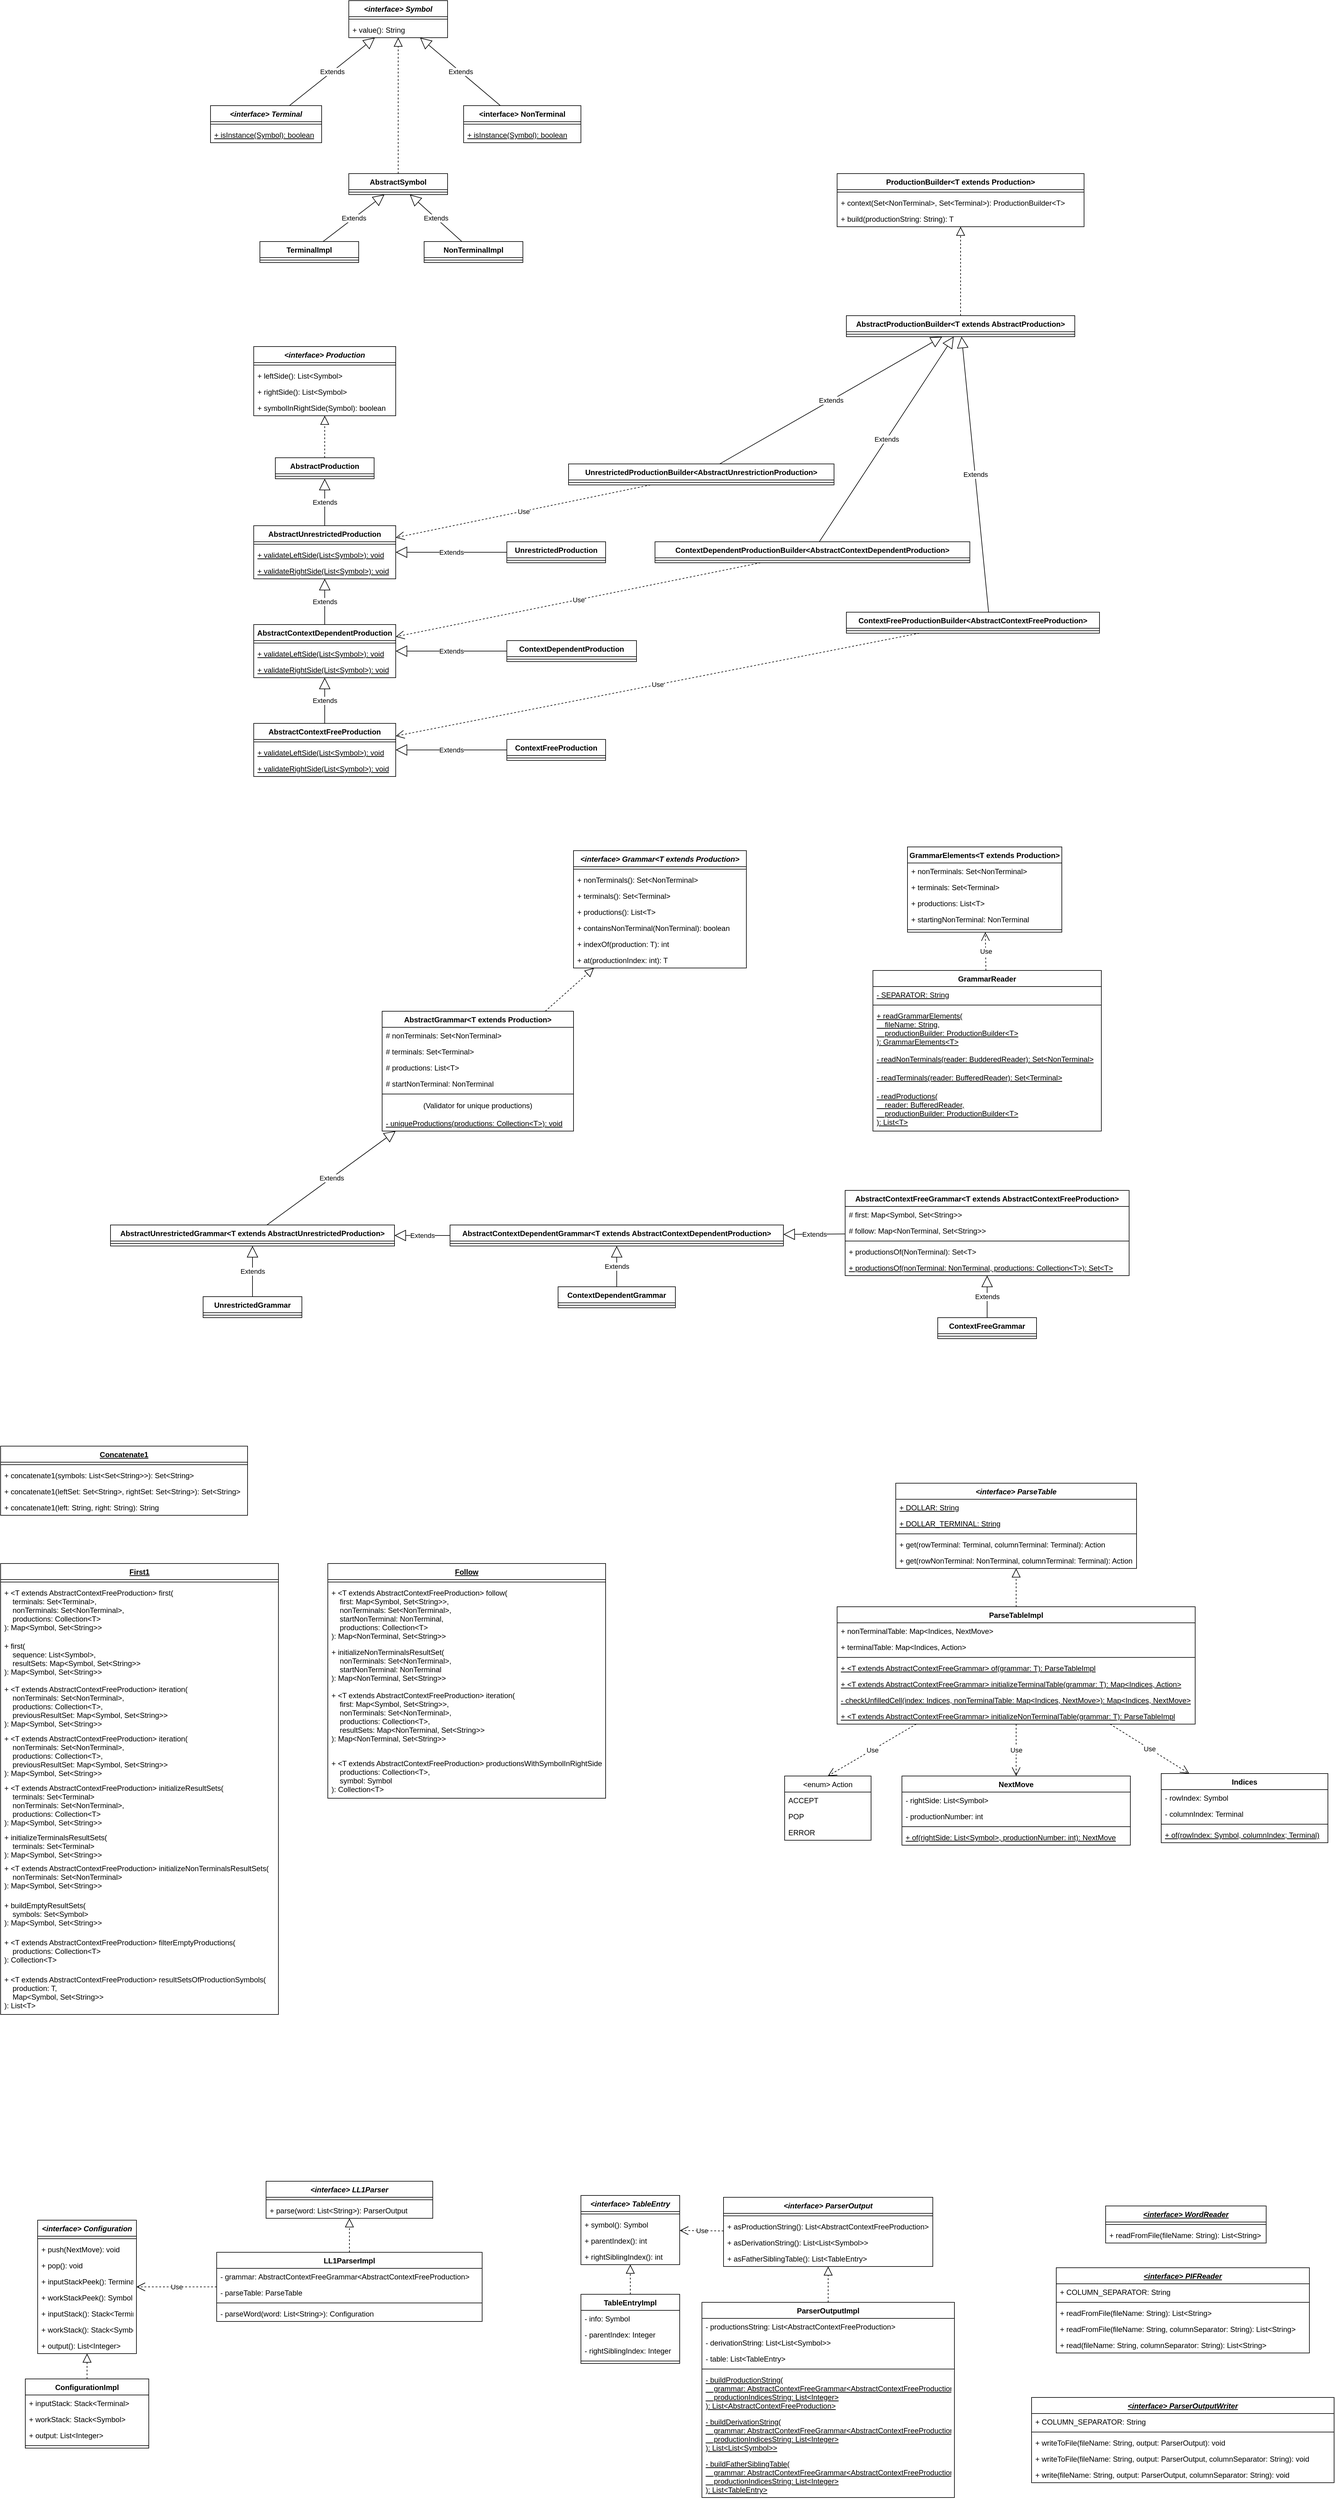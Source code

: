 <mxfile version="20.3.0" type="device"><diagram id="C5RBs43oDa-KdzZeNtuy" name="Page-1"><mxGraphModel dx="5110" dy="2695" grid="1" gridSize="10" guides="1" tooltips="1" connect="1" arrows="1" fold="1" page="1" pageScale="1" pageWidth="827" pageHeight="1169" math="0" shadow="0"><root><mxCell id="WIyWlLk6GJQsqaUBKTNV-0"/><mxCell id="WIyWlLk6GJQsqaUBKTNV-1" parent="WIyWlLk6GJQsqaUBKTNV-0"/><mxCell id="UENlg9IqmsFtVfK9Z0P5-0" value="&lt;interface&gt; Symbol" style="swimlane;fontStyle=3;align=center;verticalAlign=top;childLayout=stackLayout;horizontal=1;startSize=26;horizontalStack=0;resizeParent=1;resizeParentMax=0;resizeLast=0;collapsible=1;marginBottom=0;" parent="WIyWlLk6GJQsqaUBKTNV-1" vertex="1"><mxGeometry x="804" y="50" width="160" height="60" as="geometry"/></mxCell><mxCell id="UENlg9IqmsFtVfK9Z0P5-2" value="" style="line;strokeWidth=1;fillColor=none;align=left;verticalAlign=middle;spacingTop=-1;spacingLeft=3;spacingRight=3;rotatable=0;labelPosition=right;points=[];portConstraint=eastwest;strokeColor=inherit;" parent="UENlg9IqmsFtVfK9Z0P5-0" vertex="1"><mxGeometry y="26" width="160" height="8" as="geometry"/></mxCell><mxCell id="UENlg9IqmsFtVfK9Z0P5-3" value="+ value(): String" style="text;strokeColor=none;fillColor=none;align=left;verticalAlign=top;spacingLeft=4;spacingRight=4;overflow=hidden;rotatable=0;points=[[0,0.5],[1,0.5]];portConstraint=eastwest;" parent="UENlg9IqmsFtVfK9Z0P5-0" vertex="1"><mxGeometry y="34" width="160" height="26" as="geometry"/></mxCell><mxCell id="UENlg9IqmsFtVfK9Z0P5-4" value="AbstractSymbol" style="swimlane;fontStyle=1;align=center;verticalAlign=top;childLayout=stackLayout;horizontal=1;startSize=26;horizontalStack=0;resizeParent=1;resizeParentMax=0;resizeLast=0;collapsible=1;marginBottom=0;" parent="WIyWlLk6GJQsqaUBKTNV-1" vertex="1"><mxGeometry x="804" y="330" width="160" height="34" as="geometry"/></mxCell><mxCell id="UENlg9IqmsFtVfK9Z0P5-6" value="" style="line;strokeWidth=1;fillColor=none;align=left;verticalAlign=middle;spacingTop=-1;spacingLeft=3;spacingRight=3;rotatable=0;labelPosition=right;points=[];portConstraint=eastwest;strokeColor=inherit;" parent="UENlg9IqmsFtVfK9Z0P5-4" vertex="1"><mxGeometry y="26" width="160" height="8" as="geometry"/></mxCell><mxCell id="UENlg9IqmsFtVfK9Z0P5-8" value="" style="endArrow=block;dashed=1;endFill=0;endSize=12;html=1;rounded=0;" parent="WIyWlLk6GJQsqaUBKTNV-1" source="UENlg9IqmsFtVfK9Z0P5-4" target="UENlg9IqmsFtVfK9Z0P5-3" edge="1"><mxGeometry width="160" relative="1" as="geometry"><mxPoint x="884" y="160" as="sourcePoint"/><mxPoint x="864" y="190" as="targetPoint"/></mxGeometry></mxCell><mxCell id="UENlg9IqmsFtVfK9Z0P5-9" value="&lt;interface&gt; Terminal&#10;" style="swimlane;fontStyle=3;align=center;verticalAlign=top;childLayout=stackLayout;horizontal=1;startSize=26;horizontalStack=0;resizeParent=1;resizeParentMax=0;resizeLast=0;collapsible=1;marginBottom=0;" parent="WIyWlLk6GJQsqaUBKTNV-1" vertex="1"><mxGeometry x="580" y="220" width="180" height="60" as="geometry"/></mxCell><mxCell id="UENlg9IqmsFtVfK9Z0P5-11" value="" style="line;strokeWidth=1;fillColor=none;align=left;verticalAlign=middle;spacingTop=-1;spacingLeft=3;spacingRight=3;rotatable=0;labelPosition=right;points=[];portConstraint=eastwest;strokeColor=inherit;" parent="UENlg9IqmsFtVfK9Z0P5-9" vertex="1"><mxGeometry y="26" width="180" height="8" as="geometry"/></mxCell><mxCell id="UENlg9IqmsFtVfK9Z0P5-12" value="+ isInstance(Symbol): boolean" style="text;strokeColor=none;fillColor=none;align=left;verticalAlign=top;spacingLeft=4;spacingRight=4;overflow=hidden;rotatable=0;points=[[0,0.5],[1,0.5]];portConstraint=eastwest;fontStyle=4" parent="UENlg9IqmsFtVfK9Z0P5-9" vertex="1"><mxGeometry y="34" width="180" height="26" as="geometry"/></mxCell><mxCell id="UENlg9IqmsFtVfK9Z0P5-13" value="TerminalImpl" style="swimlane;fontStyle=1;align=center;verticalAlign=top;childLayout=stackLayout;horizontal=1;startSize=26;horizontalStack=0;resizeParent=1;resizeParentMax=0;resizeLast=0;collapsible=1;marginBottom=0;" parent="WIyWlLk6GJQsqaUBKTNV-1" vertex="1"><mxGeometry x="660" y="440" width="160" height="34" as="geometry"/></mxCell><mxCell id="UENlg9IqmsFtVfK9Z0P5-15" value="" style="line;strokeWidth=1;fillColor=none;align=left;verticalAlign=middle;spacingTop=-1;spacingLeft=3;spacingRight=3;rotatable=0;labelPosition=right;points=[];portConstraint=eastwest;strokeColor=inherit;" parent="UENlg9IqmsFtVfK9Z0P5-13" vertex="1"><mxGeometry y="26" width="160" height="8" as="geometry"/></mxCell><mxCell id="UENlg9IqmsFtVfK9Z0P5-17" value="&lt;interface&gt; NonTerminal" style="swimlane;fontStyle=1;align=center;verticalAlign=top;childLayout=stackLayout;horizontal=1;startSize=26;horizontalStack=0;resizeParent=1;resizeParentMax=0;resizeLast=0;collapsible=1;marginBottom=0;" parent="WIyWlLk6GJQsqaUBKTNV-1" vertex="1"><mxGeometry x="990" y="220" width="190" height="60" as="geometry"/></mxCell><mxCell id="UENlg9IqmsFtVfK9Z0P5-19" value="" style="line;strokeWidth=1;fillColor=none;align=left;verticalAlign=middle;spacingTop=-1;spacingLeft=3;spacingRight=3;rotatable=0;labelPosition=right;points=[];portConstraint=eastwest;strokeColor=inherit;" parent="UENlg9IqmsFtVfK9Z0P5-17" vertex="1"><mxGeometry y="26" width="190" height="8" as="geometry"/></mxCell><mxCell id="UENlg9IqmsFtVfK9Z0P5-20" value="+ isInstance(Symbol): boolean" style="text;strokeColor=none;fillColor=none;align=left;verticalAlign=top;spacingLeft=4;spacingRight=4;overflow=hidden;rotatable=0;points=[[0,0.5],[1,0.5]];portConstraint=eastwest;fontStyle=4" parent="UENlg9IqmsFtVfK9Z0P5-17" vertex="1"><mxGeometry y="34" width="190" height="26" as="geometry"/></mxCell><mxCell id="UENlg9IqmsFtVfK9Z0P5-25" style="edgeStyle=orthogonalEdgeStyle;rounded=0;orthogonalLoop=1;jettySize=auto;html=1;exitX=1;exitY=0.5;exitDx=0;exitDy=0;" parent="UENlg9IqmsFtVfK9Z0P5-17" source="UENlg9IqmsFtVfK9Z0P5-20" target="UENlg9IqmsFtVfK9Z0P5-20" edge="1"><mxGeometry relative="1" as="geometry"/></mxCell><mxCell id="UENlg9IqmsFtVfK9Z0P5-26" value="NonTerminalImpl&#10;" style="swimlane;fontStyle=1;align=center;verticalAlign=top;childLayout=stackLayout;horizontal=1;startSize=26;horizontalStack=0;resizeParent=1;resizeParentMax=0;resizeLast=0;collapsible=1;marginBottom=0;" parent="WIyWlLk6GJQsqaUBKTNV-1" vertex="1"><mxGeometry x="926" y="440" width="160" height="34" as="geometry"/></mxCell><mxCell id="UENlg9IqmsFtVfK9Z0P5-28" value="" style="line;strokeWidth=1;fillColor=none;align=left;verticalAlign=middle;spacingTop=-1;spacingLeft=3;spacingRight=3;rotatable=0;labelPosition=right;points=[];portConstraint=eastwest;strokeColor=inherit;" parent="UENlg9IqmsFtVfK9Z0P5-26" vertex="1"><mxGeometry y="26" width="160" height="8" as="geometry"/></mxCell><mxCell id="UENlg9IqmsFtVfK9Z0P5-31" value="Extends" style="endArrow=block;endSize=16;endFill=0;html=1;rounded=0;" parent="WIyWlLk6GJQsqaUBKTNV-1" source="UENlg9IqmsFtVfK9Z0P5-13" target="UENlg9IqmsFtVfK9Z0P5-4" edge="1"><mxGeometry width="160" relative="1" as="geometry"><mxPoint x="770" y="240" as="sourcePoint"/><mxPoint x="930" y="240" as="targetPoint"/></mxGeometry></mxCell><mxCell id="UENlg9IqmsFtVfK9Z0P5-32" value="Extends" style="endArrow=block;endSize=16;endFill=0;html=1;rounded=0;" parent="WIyWlLk6GJQsqaUBKTNV-1" source="UENlg9IqmsFtVfK9Z0P5-26" target="UENlg9IqmsFtVfK9Z0P5-4" edge="1"><mxGeometry width="160" relative="1" as="geometry"><mxPoint x="770" y="240" as="sourcePoint"/><mxPoint x="930" y="240" as="targetPoint"/></mxGeometry></mxCell><mxCell id="UENlg9IqmsFtVfK9Z0P5-33" value="Extends" style="endArrow=block;endSize=16;endFill=0;html=1;rounded=0;" parent="WIyWlLk6GJQsqaUBKTNV-1" source="UENlg9IqmsFtVfK9Z0P5-9" target="UENlg9IqmsFtVfK9Z0P5-0" edge="1"><mxGeometry width="160" relative="1" as="geometry"><mxPoint x="770" y="240" as="sourcePoint"/><mxPoint x="930" y="240" as="targetPoint"/></mxGeometry></mxCell><mxCell id="UENlg9IqmsFtVfK9Z0P5-34" value="Extends" style="endArrow=block;endSize=16;endFill=0;html=1;rounded=0;" parent="WIyWlLk6GJQsqaUBKTNV-1" source="UENlg9IqmsFtVfK9Z0P5-17" target="UENlg9IqmsFtVfK9Z0P5-0" edge="1"><mxGeometry width="160" relative="1" as="geometry"><mxPoint x="770" y="240" as="sourcePoint"/><mxPoint x="930" y="240" as="targetPoint"/></mxGeometry></mxCell><mxCell id="UENlg9IqmsFtVfK9Z0P5-35" value="&lt;interface&gt; Production" style="swimlane;fontStyle=3;align=center;verticalAlign=top;childLayout=stackLayout;horizontal=1;startSize=26;horizontalStack=0;resizeParent=1;resizeParentMax=0;resizeLast=0;collapsible=1;marginBottom=0;" parent="WIyWlLk6GJQsqaUBKTNV-1" vertex="1"><mxGeometry x="650" y="610" width="230" height="112" as="geometry"/></mxCell><mxCell id="UENlg9IqmsFtVfK9Z0P5-37" value="" style="line;strokeWidth=1;fillColor=none;align=left;verticalAlign=middle;spacingTop=-1;spacingLeft=3;spacingRight=3;rotatable=0;labelPosition=right;points=[];portConstraint=eastwest;strokeColor=inherit;" parent="UENlg9IqmsFtVfK9Z0P5-35" vertex="1"><mxGeometry y="26" width="230" height="8" as="geometry"/></mxCell><mxCell id="UENlg9IqmsFtVfK9Z0P5-38" value="+ leftSide(): List&lt;Symbol&gt;" style="text;strokeColor=none;fillColor=none;align=left;verticalAlign=top;spacingLeft=4;spacingRight=4;overflow=hidden;rotatable=0;points=[[0,0.5],[1,0.5]];portConstraint=eastwest;" parent="UENlg9IqmsFtVfK9Z0P5-35" vertex="1"><mxGeometry y="34" width="230" height="26" as="geometry"/></mxCell><mxCell id="UENlg9IqmsFtVfK9Z0P5-40" value="+ rightSide(): List&lt;Symbol&gt;" style="text;strokeColor=none;fillColor=none;align=left;verticalAlign=top;spacingLeft=4;spacingRight=4;overflow=hidden;rotatable=0;points=[[0,0.5],[1,0.5]];portConstraint=eastwest;" parent="UENlg9IqmsFtVfK9Z0P5-35" vertex="1"><mxGeometry y="60" width="230" height="26" as="geometry"/></mxCell><mxCell id="UENlg9IqmsFtVfK9Z0P5-41" value="+ symbolInRightSide(Symbol): boolean" style="text;strokeColor=none;fillColor=none;align=left;verticalAlign=top;spacingLeft=4;spacingRight=4;overflow=hidden;rotatable=0;points=[[0,0.5],[1,0.5]];portConstraint=eastwest;" parent="UENlg9IqmsFtVfK9Z0P5-35" vertex="1"><mxGeometry y="86" width="230" height="26" as="geometry"/></mxCell><mxCell id="UENlg9IqmsFtVfK9Z0P5-42" value="AbstractProduction" style="swimlane;fontStyle=1;align=center;verticalAlign=top;childLayout=stackLayout;horizontal=1;startSize=26;horizontalStack=0;resizeParent=1;resizeParentMax=0;resizeLast=0;collapsible=1;marginBottom=0;" parent="WIyWlLk6GJQsqaUBKTNV-1" vertex="1"><mxGeometry x="685" y="790" width="160" height="34" as="geometry"/></mxCell><mxCell id="UENlg9IqmsFtVfK9Z0P5-44" value="" style="line;strokeWidth=1;fillColor=none;align=left;verticalAlign=middle;spacingTop=-1;spacingLeft=3;spacingRight=3;rotatable=0;labelPosition=right;points=[];portConstraint=eastwest;strokeColor=inherit;" parent="UENlg9IqmsFtVfK9Z0P5-42" vertex="1"><mxGeometry y="26" width="160" height="8" as="geometry"/></mxCell><mxCell id="UENlg9IqmsFtVfK9Z0P5-46" value="" style="endArrow=block;dashed=1;endFill=0;endSize=12;html=1;rounded=0;" parent="WIyWlLk6GJQsqaUBKTNV-1" source="UENlg9IqmsFtVfK9Z0P5-42" target="UENlg9IqmsFtVfK9Z0P5-35" edge="1"><mxGeometry width="160" relative="1" as="geometry"><mxPoint x="790" y="610" as="sourcePoint"/><mxPoint x="950" y="610" as="targetPoint"/></mxGeometry></mxCell><mxCell id="UENlg9IqmsFtVfK9Z0P5-47" value="AbstractUnrestrictedProduction" style="swimlane;fontStyle=1;align=center;verticalAlign=top;childLayout=stackLayout;horizontal=1;startSize=26;horizontalStack=0;resizeParent=1;resizeParentMax=0;resizeLast=0;collapsible=1;marginBottom=0;" parent="WIyWlLk6GJQsqaUBKTNV-1" vertex="1"><mxGeometry x="650" y="900" width="230" height="86" as="geometry"/></mxCell><mxCell id="UENlg9IqmsFtVfK9Z0P5-49" value="" style="line;strokeWidth=1;fillColor=none;align=left;verticalAlign=middle;spacingTop=-1;spacingLeft=3;spacingRight=3;rotatable=0;labelPosition=right;points=[];portConstraint=eastwest;strokeColor=inherit;" parent="UENlg9IqmsFtVfK9Z0P5-47" vertex="1"><mxGeometry y="26" width="230" height="8" as="geometry"/></mxCell><mxCell id="UENlg9IqmsFtVfK9Z0P5-50" value="+ validateLeftSide(List&lt;Symbol&gt;): void" style="text;strokeColor=none;fillColor=none;align=left;verticalAlign=top;spacingLeft=4;spacingRight=4;overflow=hidden;rotatable=0;points=[[0,0.5],[1,0.5]];portConstraint=eastwest;fontStyle=4" parent="UENlg9IqmsFtVfK9Z0P5-47" vertex="1"><mxGeometry y="34" width="230" height="26" as="geometry"/></mxCell><mxCell id="UENlg9IqmsFtVfK9Z0P5-51" value="+ validateRightSide(List&lt;Symbol&gt;): void" style="text;strokeColor=none;fillColor=none;align=left;verticalAlign=top;spacingLeft=4;spacingRight=4;overflow=hidden;rotatable=0;points=[[0,0.5],[1,0.5]];portConstraint=eastwest;fontStyle=4" parent="UENlg9IqmsFtVfK9Z0P5-47" vertex="1"><mxGeometry y="60" width="230" height="26" as="geometry"/></mxCell><mxCell id="UENlg9IqmsFtVfK9Z0P5-52" value="AbstractContextDependentProduction" style="swimlane;fontStyle=1;align=center;verticalAlign=top;childLayout=stackLayout;horizontal=1;startSize=26;horizontalStack=0;resizeParent=1;resizeParentMax=0;resizeLast=0;collapsible=1;marginBottom=0;" parent="WIyWlLk6GJQsqaUBKTNV-1" vertex="1"><mxGeometry x="650" y="1060" width="230" height="86" as="geometry"/></mxCell><mxCell id="UENlg9IqmsFtVfK9Z0P5-53" value="" style="line;strokeWidth=1;fillColor=none;align=left;verticalAlign=middle;spacingTop=-1;spacingLeft=3;spacingRight=3;rotatable=0;labelPosition=right;points=[];portConstraint=eastwest;strokeColor=inherit;" parent="UENlg9IqmsFtVfK9Z0P5-52" vertex="1"><mxGeometry y="26" width="230" height="8" as="geometry"/></mxCell><mxCell id="UENlg9IqmsFtVfK9Z0P5-54" value="+ validateLeftSide(List&lt;Symbol&gt;): void" style="text;strokeColor=none;fillColor=none;align=left;verticalAlign=top;spacingLeft=4;spacingRight=4;overflow=hidden;rotatable=0;points=[[0,0.5],[1,0.5]];portConstraint=eastwest;fontStyle=4" parent="UENlg9IqmsFtVfK9Z0P5-52" vertex="1"><mxGeometry y="34" width="230" height="26" as="geometry"/></mxCell><mxCell id="UENlg9IqmsFtVfK9Z0P5-55" value="+ validateRightSide(List&lt;Symbol&gt;): void" style="text;strokeColor=none;fillColor=none;align=left;verticalAlign=top;spacingLeft=4;spacingRight=4;overflow=hidden;rotatable=0;points=[[0,0.5],[1,0.5]];portConstraint=eastwest;fontStyle=4" parent="UENlg9IqmsFtVfK9Z0P5-52" vertex="1"><mxGeometry y="60" width="230" height="26" as="geometry"/></mxCell><mxCell id="UENlg9IqmsFtVfK9Z0P5-56" value="AbstractContextFreeProduction" style="swimlane;fontStyle=1;align=center;verticalAlign=top;childLayout=stackLayout;horizontal=1;startSize=26;horizontalStack=0;resizeParent=1;resizeParentMax=0;resizeLast=0;collapsible=1;marginBottom=0;" parent="WIyWlLk6GJQsqaUBKTNV-1" vertex="1"><mxGeometry x="650" y="1220" width="230" height="86" as="geometry"/></mxCell><mxCell id="UENlg9IqmsFtVfK9Z0P5-57" value="" style="line;strokeWidth=1;fillColor=none;align=left;verticalAlign=middle;spacingTop=-1;spacingLeft=3;spacingRight=3;rotatable=0;labelPosition=right;points=[];portConstraint=eastwest;strokeColor=inherit;" parent="UENlg9IqmsFtVfK9Z0P5-56" vertex="1"><mxGeometry y="26" width="230" height="8" as="geometry"/></mxCell><mxCell id="UENlg9IqmsFtVfK9Z0P5-58" value="+ validateLeftSide(List&lt;Symbol&gt;): void" style="text;strokeColor=none;fillColor=none;align=left;verticalAlign=top;spacingLeft=4;spacingRight=4;overflow=hidden;rotatable=0;points=[[0,0.5],[1,0.5]];portConstraint=eastwest;fontStyle=4" parent="UENlg9IqmsFtVfK9Z0P5-56" vertex="1"><mxGeometry y="34" width="230" height="26" as="geometry"/></mxCell><mxCell id="UENlg9IqmsFtVfK9Z0P5-59" value="+ validateRightSide(List&lt;Symbol&gt;): void" style="text;strokeColor=none;fillColor=none;align=left;verticalAlign=top;spacingLeft=4;spacingRight=4;overflow=hidden;rotatable=0;points=[[0,0.5],[1,0.5]];portConstraint=eastwest;fontStyle=4" parent="UENlg9IqmsFtVfK9Z0P5-56" vertex="1"><mxGeometry y="60" width="230" height="26" as="geometry"/></mxCell><mxCell id="UENlg9IqmsFtVfK9Z0P5-61" value="Extends" style="endArrow=block;endSize=16;endFill=0;html=1;rounded=0;" parent="WIyWlLk6GJQsqaUBKTNV-1" source="UENlg9IqmsFtVfK9Z0P5-47" target="UENlg9IqmsFtVfK9Z0P5-42" edge="1"><mxGeometry width="160" relative="1" as="geometry"><mxPoint x="800" y="1070" as="sourcePoint"/><mxPoint x="960" y="1070" as="targetPoint"/></mxGeometry></mxCell><mxCell id="UENlg9IqmsFtVfK9Z0P5-62" value="Extends" style="endArrow=block;endSize=16;endFill=0;html=1;rounded=0;" parent="WIyWlLk6GJQsqaUBKTNV-1" source="UENlg9IqmsFtVfK9Z0P5-52" target="UENlg9IqmsFtVfK9Z0P5-47" edge="1"><mxGeometry width="160" relative="1" as="geometry"><mxPoint x="800" y="1070" as="sourcePoint"/><mxPoint x="960" y="1070" as="targetPoint"/></mxGeometry></mxCell><mxCell id="UENlg9IqmsFtVfK9Z0P5-63" value="Extends" style="endArrow=block;endSize=16;endFill=0;html=1;rounded=0;" parent="WIyWlLk6GJQsqaUBKTNV-1" source="UENlg9IqmsFtVfK9Z0P5-56" target="UENlg9IqmsFtVfK9Z0P5-52" edge="1"><mxGeometry width="160" relative="1" as="geometry"><mxPoint x="800" y="1070" as="sourcePoint"/><mxPoint x="960" y="1070" as="targetPoint"/></mxGeometry></mxCell><mxCell id="UENlg9IqmsFtVfK9Z0P5-64" value="UnrestrictedProduction" style="swimlane;fontStyle=1;align=center;verticalAlign=top;childLayout=stackLayout;horizontal=1;startSize=26;horizontalStack=0;resizeParent=1;resizeParentMax=0;resizeLast=0;collapsible=1;marginBottom=0;" parent="WIyWlLk6GJQsqaUBKTNV-1" vertex="1"><mxGeometry x="1060" y="926" width="160" height="34" as="geometry"/></mxCell><mxCell id="UENlg9IqmsFtVfK9Z0P5-66" value="" style="line;strokeWidth=1;fillColor=none;align=left;verticalAlign=middle;spacingTop=-1;spacingLeft=3;spacingRight=3;rotatable=0;labelPosition=right;points=[];portConstraint=eastwest;strokeColor=inherit;" parent="UENlg9IqmsFtVfK9Z0P5-64" vertex="1"><mxGeometry y="26" width="160" height="8" as="geometry"/></mxCell><mxCell id="UENlg9IqmsFtVfK9Z0P5-68" value="ContextDependentProduction" style="swimlane;fontStyle=1;align=center;verticalAlign=top;childLayout=stackLayout;horizontal=1;startSize=26;horizontalStack=0;resizeParent=1;resizeParentMax=0;resizeLast=0;collapsible=1;marginBottom=0;" parent="WIyWlLk6GJQsqaUBKTNV-1" vertex="1"><mxGeometry x="1060" y="1086" width="210" height="34" as="geometry"/></mxCell><mxCell id="UENlg9IqmsFtVfK9Z0P5-70" value="" style="line;strokeWidth=1;fillColor=none;align=left;verticalAlign=middle;spacingTop=-1;spacingLeft=3;spacingRight=3;rotatable=0;labelPosition=right;points=[];portConstraint=eastwest;strokeColor=inherit;" parent="UENlg9IqmsFtVfK9Z0P5-68" vertex="1"><mxGeometry y="26" width="210" height="8" as="geometry"/></mxCell><mxCell id="UENlg9IqmsFtVfK9Z0P5-72" value="ContextFreeProduction" style="swimlane;fontStyle=1;align=center;verticalAlign=top;childLayout=stackLayout;horizontal=1;startSize=26;horizontalStack=0;resizeParent=1;resizeParentMax=0;resizeLast=0;collapsible=1;marginBottom=0;" parent="WIyWlLk6GJQsqaUBKTNV-1" vertex="1"><mxGeometry x="1060" y="1246" width="160" height="34" as="geometry"/></mxCell><mxCell id="UENlg9IqmsFtVfK9Z0P5-74" value="" style="line;strokeWidth=1;fillColor=none;align=left;verticalAlign=middle;spacingTop=-1;spacingLeft=3;spacingRight=3;rotatable=0;labelPosition=right;points=[];portConstraint=eastwest;strokeColor=inherit;" parent="UENlg9IqmsFtVfK9Z0P5-72" vertex="1"><mxGeometry y="26" width="160" height="8" as="geometry"/></mxCell><mxCell id="UENlg9IqmsFtVfK9Z0P5-76" value="Extends" style="endArrow=block;endSize=16;endFill=0;html=1;rounded=0;" parent="WIyWlLk6GJQsqaUBKTNV-1" source="UENlg9IqmsFtVfK9Z0P5-64" target="UENlg9IqmsFtVfK9Z0P5-47" edge="1"><mxGeometry width="160" relative="1" as="geometry"><mxPoint x="800" y="1070" as="sourcePoint"/><mxPoint x="960" y="1070" as="targetPoint"/></mxGeometry></mxCell><mxCell id="UENlg9IqmsFtVfK9Z0P5-77" value="Extends" style="endArrow=block;endSize=16;endFill=0;html=1;rounded=0;" parent="WIyWlLk6GJQsqaUBKTNV-1" source="UENlg9IqmsFtVfK9Z0P5-68" target="UENlg9IqmsFtVfK9Z0P5-52" edge="1"><mxGeometry width="160" relative="1" as="geometry"><mxPoint x="800" y="1070" as="sourcePoint"/><mxPoint x="960" y="1070" as="targetPoint"/></mxGeometry></mxCell><mxCell id="UENlg9IqmsFtVfK9Z0P5-78" value="Extends" style="endArrow=block;endSize=16;endFill=0;html=1;rounded=0;" parent="WIyWlLk6GJQsqaUBKTNV-1" source="UENlg9IqmsFtVfK9Z0P5-72" target="UENlg9IqmsFtVfK9Z0P5-56" edge="1"><mxGeometry width="160" relative="1" as="geometry"><mxPoint x="800" y="1070" as="sourcePoint"/><mxPoint x="960" y="1070" as="targetPoint"/></mxGeometry></mxCell><mxCell id="UENlg9IqmsFtVfK9Z0P5-79" value="UnrestrictedProductionBuilder&lt;AbstractUnrestrictionProduction&gt;" style="swimlane;fontStyle=1;align=center;verticalAlign=top;childLayout=stackLayout;horizontal=1;startSize=26;horizontalStack=0;resizeParent=1;resizeParentMax=0;resizeLast=0;collapsible=1;marginBottom=0;" parent="WIyWlLk6GJQsqaUBKTNV-1" vertex="1"><mxGeometry x="1160" y="800" width="430" height="34" as="geometry"/></mxCell><mxCell id="UENlg9IqmsFtVfK9Z0P5-81" value="" style="line;strokeWidth=1;fillColor=none;align=left;verticalAlign=middle;spacingTop=-1;spacingLeft=3;spacingRight=3;rotatable=0;labelPosition=right;points=[];portConstraint=eastwest;strokeColor=inherit;" parent="UENlg9IqmsFtVfK9Z0P5-79" vertex="1"><mxGeometry y="26" width="430" height="8" as="geometry"/></mxCell><mxCell id="UENlg9IqmsFtVfK9Z0P5-83" value="ContextDependentProductionBuilder&lt;AbstractContextDependentProduction&gt;" style="swimlane;fontStyle=1;align=center;verticalAlign=top;childLayout=stackLayout;horizontal=1;startSize=26;horizontalStack=0;resizeParent=1;resizeParentMax=0;resizeLast=0;collapsible=1;marginBottom=0;" parent="WIyWlLk6GJQsqaUBKTNV-1" vertex="1"><mxGeometry x="1300" y="926" width="510" height="34" as="geometry"/></mxCell><mxCell id="UENlg9IqmsFtVfK9Z0P5-85" value="" style="line;strokeWidth=1;fillColor=none;align=left;verticalAlign=middle;spacingTop=-1;spacingLeft=3;spacingRight=3;rotatable=0;labelPosition=right;points=[];portConstraint=eastwest;strokeColor=inherit;" parent="UENlg9IqmsFtVfK9Z0P5-83" vertex="1"><mxGeometry y="26" width="510" height="8" as="geometry"/></mxCell><mxCell id="UENlg9IqmsFtVfK9Z0P5-87" value="ContextFreeProductionBuilder&lt;AbstractContextFreeProduction&gt;" style="swimlane;fontStyle=1;align=center;verticalAlign=top;childLayout=stackLayout;horizontal=1;startSize=26;horizontalStack=0;resizeParent=1;resizeParentMax=0;resizeLast=0;collapsible=1;marginBottom=0;" parent="WIyWlLk6GJQsqaUBKTNV-1" vertex="1"><mxGeometry x="1610" y="1040" width="410" height="34" as="geometry"/></mxCell><mxCell id="UENlg9IqmsFtVfK9Z0P5-89" value="" style="line;strokeWidth=1;fillColor=none;align=left;verticalAlign=middle;spacingTop=-1;spacingLeft=3;spacingRight=3;rotatable=0;labelPosition=right;points=[];portConstraint=eastwest;strokeColor=inherit;" parent="UENlg9IqmsFtVfK9Z0P5-87" vertex="1"><mxGeometry y="26" width="410" height="8" as="geometry"/></mxCell><mxCell id="UENlg9IqmsFtVfK9Z0P5-91" value="AbstractProductionBuilder&lt;T extends AbstractProduction&gt;" style="swimlane;fontStyle=1;align=center;verticalAlign=top;childLayout=stackLayout;horizontal=1;startSize=26;horizontalStack=0;resizeParent=1;resizeParentMax=0;resizeLast=0;collapsible=1;marginBottom=0;" parent="WIyWlLk6GJQsqaUBKTNV-1" vertex="1"><mxGeometry x="1610" y="560" width="370" height="34" as="geometry"/></mxCell><mxCell id="UENlg9IqmsFtVfK9Z0P5-93" value="" style="line;strokeWidth=1;fillColor=none;align=left;verticalAlign=middle;spacingTop=-1;spacingLeft=3;spacingRight=3;rotatable=0;labelPosition=right;points=[];portConstraint=eastwest;strokeColor=inherit;" parent="UENlg9IqmsFtVfK9Z0P5-91" vertex="1"><mxGeometry y="26" width="370" height="8" as="geometry"/></mxCell><mxCell id="UENlg9IqmsFtVfK9Z0P5-97" value="ProductionBuilder&lt;T extends Production&gt;" style="swimlane;fontStyle=1;align=center;verticalAlign=top;childLayout=stackLayout;horizontal=1;startSize=26;horizontalStack=0;resizeParent=1;resizeParentMax=0;resizeLast=0;collapsible=1;marginBottom=0;" parent="WIyWlLk6GJQsqaUBKTNV-1" vertex="1"><mxGeometry x="1595" y="330" width="400" height="86" as="geometry"/></mxCell><mxCell id="UENlg9IqmsFtVfK9Z0P5-99" value="" style="line;strokeWidth=1;fillColor=none;align=left;verticalAlign=middle;spacingTop=-1;spacingLeft=3;spacingRight=3;rotatable=0;labelPosition=right;points=[];portConstraint=eastwest;strokeColor=inherit;" parent="UENlg9IqmsFtVfK9Z0P5-97" vertex="1"><mxGeometry y="26" width="400" height="8" as="geometry"/></mxCell><mxCell id="UENlg9IqmsFtVfK9Z0P5-100" value="+ context(Set&lt;NonTerminal&gt;, Set&lt;Terminal&gt;): ProductionBuilder&lt;T&gt;" style="text;strokeColor=none;fillColor=none;align=left;verticalAlign=top;spacingLeft=4;spacingRight=4;overflow=hidden;rotatable=0;points=[[0,0.5],[1,0.5]];portConstraint=eastwest;" parent="UENlg9IqmsFtVfK9Z0P5-97" vertex="1"><mxGeometry y="34" width="400" height="26" as="geometry"/></mxCell><mxCell id="UENlg9IqmsFtVfK9Z0P5-101" value="+ build(productionString: String): T" style="text;strokeColor=none;fillColor=none;align=left;verticalAlign=top;spacingLeft=4;spacingRight=4;overflow=hidden;rotatable=0;points=[[0,0.5],[1,0.5]];portConstraint=eastwest;" parent="UENlg9IqmsFtVfK9Z0P5-97" vertex="1"><mxGeometry y="60" width="400" height="26" as="geometry"/></mxCell><mxCell id="UENlg9IqmsFtVfK9Z0P5-102" value="" style="endArrow=block;dashed=1;endFill=0;endSize=12;html=1;rounded=0;exitX=0.5;exitY=0;exitDx=0;exitDy=0;" parent="WIyWlLk6GJQsqaUBKTNV-1" source="UENlg9IqmsFtVfK9Z0P5-91" target="UENlg9IqmsFtVfK9Z0P5-97" edge="1"><mxGeometry width="160" relative="1" as="geometry"><mxPoint x="1745" y="370" as="sourcePoint"/><mxPoint x="1905" y="370" as="targetPoint"/></mxGeometry></mxCell><mxCell id="UENlg9IqmsFtVfK9Z0P5-103" value="Extends" style="endArrow=block;endSize=16;endFill=0;html=1;rounded=0;" parent="WIyWlLk6GJQsqaUBKTNV-1" source="UENlg9IqmsFtVfK9Z0P5-79" target="UENlg9IqmsFtVfK9Z0P5-91" edge="1"><mxGeometry width="160" relative="1" as="geometry"><mxPoint x="1507.026" y="520.0" as="sourcePoint"/><mxPoint x="1750" y="560" as="targetPoint"/></mxGeometry></mxCell><mxCell id="UENlg9IqmsFtVfK9Z0P5-104" value="Extends" style="endArrow=block;endSize=16;endFill=0;html=1;rounded=0;" parent="WIyWlLk6GJQsqaUBKTNV-1" source="UENlg9IqmsFtVfK9Z0P5-83" target="UENlg9IqmsFtVfK9Z0P5-91" edge="1"><mxGeometry width="160" relative="1" as="geometry"><mxPoint x="1590" y="560" as="sourcePoint"/><mxPoint x="1750" y="560" as="targetPoint"/></mxGeometry></mxCell><mxCell id="UENlg9IqmsFtVfK9Z0P5-105" value="Extends" style="endArrow=block;endSize=16;endFill=0;html=1;rounded=0;exitX=0.562;exitY=0.017;exitDx=0;exitDy=0;exitPerimeter=0;" parent="WIyWlLk6GJQsqaUBKTNV-1" source="UENlg9IqmsFtVfK9Z0P5-87" target="UENlg9IqmsFtVfK9Z0P5-91" edge="1"><mxGeometry width="160" relative="1" as="geometry"><mxPoint x="1590" y="560" as="sourcePoint"/><mxPoint x="1750" y="560" as="targetPoint"/></mxGeometry></mxCell><mxCell id="UENlg9IqmsFtVfK9Z0P5-108" value="Use" style="endArrow=open;endSize=12;dashed=1;html=1;rounded=0;" parent="WIyWlLk6GJQsqaUBKTNV-1" source="UENlg9IqmsFtVfK9Z0P5-79" target="UENlg9IqmsFtVfK9Z0P5-47" edge="1"><mxGeometry width="160" relative="1" as="geometry"><mxPoint x="1350" y="930" as="sourcePoint"/><mxPoint x="1510" y="930" as="targetPoint"/></mxGeometry></mxCell><mxCell id="UENlg9IqmsFtVfK9Z0P5-109" value="Use" style="endArrow=open;endSize=12;dashed=1;html=1;rounded=0;" parent="WIyWlLk6GJQsqaUBKTNV-1" source="UENlg9IqmsFtVfK9Z0P5-83" target="UENlg9IqmsFtVfK9Z0P5-52" edge="1"><mxGeometry width="160" relative="1" as="geometry"><mxPoint x="1350" y="930" as="sourcePoint"/><mxPoint x="1510" y="930" as="targetPoint"/></mxGeometry></mxCell><mxCell id="UENlg9IqmsFtVfK9Z0P5-110" value="Use" style="endArrow=open;endSize=12;dashed=1;html=1;rounded=0;" parent="WIyWlLk6GJQsqaUBKTNV-1" source="UENlg9IqmsFtVfK9Z0P5-87" target="UENlg9IqmsFtVfK9Z0P5-56" edge="1"><mxGeometry width="160" relative="1" as="geometry"><mxPoint x="1350" y="930" as="sourcePoint"/><mxPoint x="1510" y="930" as="targetPoint"/></mxGeometry></mxCell><mxCell id="5oDEIcZEpzgLlGZ-9jhT-91" value="Concatenate1" style="swimlane;fontStyle=5;align=center;verticalAlign=top;childLayout=stackLayout;horizontal=1;startSize=26;horizontalStack=0;resizeParent=1;resizeParentMax=0;resizeLast=0;collapsible=1;marginBottom=0;" vertex="1" parent="WIyWlLk6GJQsqaUBKTNV-1"><mxGeometry x="240" y="2390" width="400" height="112" as="geometry"/></mxCell><mxCell id="5oDEIcZEpzgLlGZ-9jhT-93" value="" style="line;strokeWidth=1;fillColor=none;align=left;verticalAlign=middle;spacingTop=-1;spacingLeft=3;spacingRight=3;rotatable=0;labelPosition=right;points=[];portConstraint=eastwest;strokeColor=inherit;" vertex="1" parent="5oDEIcZEpzgLlGZ-9jhT-91"><mxGeometry y="26" width="400" height="8" as="geometry"/></mxCell><mxCell id="5oDEIcZEpzgLlGZ-9jhT-94" value="+ concatenate1(symbols: List&lt;Set&lt;String&gt;&gt;): Set&lt;String&gt;" style="text;strokeColor=none;fillColor=none;align=left;verticalAlign=top;spacingLeft=4;spacingRight=4;overflow=hidden;rotatable=0;points=[[0,0.5],[1,0.5]];portConstraint=eastwest;fontStyle=0" vertex="1" parent="5oDEIcZEpzgLlGZ-9jhT-91"><mxGeometry y="34" width="400" height="26" as="geometry"/></mxCell><mxCell id="5oDEIcZEpzgLlGZ-9jhT-95" value="+ concatenate1(leftSet: Set&lt;String&gt;, rightSet: Set&lt;String&gt;): Set&lt;String&gt;" style="text;strokeColor=none;fillColor=none;align=left;verticalAlign=top;spacingLeft=4;spacingRight=4;overflow=hidden;rotatable=0;points=[[0,0.5],[1,0.5]];portConstraint=eastwest;fontStyle=0" vertex="1" parent="5oDEIcZEpzgLlGZ-9jhT-91"><mxGeometry y="60" width="400" height="26" as="geometry"/></mxCell><mxCell id="5oDEIcZEpzgLlGZ-9jhT-96" value="+ concatenate1(left: String, right: String): String" style="text;strokeColor=none;fillColor=none;align=left;verticalAlign=top;spacingLeft=4;spacingRight=4;overflow=hidden;rotatable=0;points=[[0,0.5],[1,0.5]];portConstraint=eastwest;fontStyle=0" vertex="1" parent="5oDEIcZEpzgLlGZ-9jhT-91"><mxGeometry y="86" width="400" height="26" as="geometry"/></mxCell><mxCell id="5oDEIcZEpzgLlGZ-9jhT-97" value="First1" style="swimlane;fontStyle=5;align=center;verticalAlign=top;childLayout=stackLayout;horizontal=1;startSize=26;horizontalStack=0;resizeParent=1;resizeParentMax=0;resizeLast=0;collapsible=1;marginBottom=0;" vertex="1" parent="WIyWlLk6GJQsqaUBKTNV-1"><mxGeometry x="240" y="2580" width="450" height="730" as="geometry"/></mxCell><mxCell id="5oDEIcZEpzgLlGZ-9jhT-99" value="" style="line;strokeWidth=1;fillColor=none;align=left;verticalAlign=middle;spacingTop=-1;spacingLeft=3;spacingRight=3;rotatable=0;labelPosition=right;points=[];portConstraint=eastwest;strokeColor=inherit;" vertex="1" parent="5oDEIcZEpzgLlGZ-9jhT-97"><mxGeometry y="26" width="450" height="8" as="geometry"/></mxCell><mxCell id="5oDEIcZEpzgLlGZ-9jhT-100" value="+ &lt;T extends AbstractContextFreeProduction&gt; first(&#10;    terminals: Set&lt;Terminal&gt;,&#10;    nonTerminals: Set&lt;NonTerminal&gt;,&#10;    productions: Collection&lt;T&gt;&#10;): Map&lt;Symbol, Set&lt;String&gt;&gt;" style="text;strokeColor=none;fillColor=none;align=left;verticalAlign=top;spacingLeft=4;spacingRight=4;overflow=hidden;rotatable=0;points=[[0,0.5],[1,0.5]];portConstraint=eastwest;fontStyle=0" vertex="1" parent="5oDEIcZEpzgLlGZ-9jhT-97"><mxGeometry y="34" width="450" height="86" as="geometry"/></mxCell><mxCell id="5oDEIcZEpzgLlGZ-9jhT-101" value="+ first(&#10;    sequence: List&lt;Symbol&gt;,&#10;    resultSets: Map&lt;Symbol, Set&lt;String&gt;&gt;&#10;): Map&lt;Symbol, Set&lt;String&gt;&gt;" style="text;strokeColor=none;fillColor=none;align=left;verticalAlign=top;spacingLeft=4;spacingRight=4;overflow=hidden;rotatable=0;points=[[0,0.5],[1,0.5]];portConstraint=eastwest;" vertex="1" parent="5oDEIcZEpzgLlGZ-9jhT-97"><mxGeometry y="120" width="450" height="70" as="geometry"/></mxCell><mxCell id="5oDEIcZEpzgLlGZ-9jhT-102" value="+ &lt;T extends AbstractContextFreeProduction&gt; iteration(&#10;    nonTerminals: Set&lt;NonTerminal&gt;,&#10;    productions: Collection&lt;T&gt;,&#10;    previousResultSet: Map&lt;Symbol, Set&lt;String&gt;&gt;&#10;): Map&lt;Symbol, Set&lt;String&gt;&gt;" style="text;strokeColor=none;fillColor=none;align=left;verticalAlign=top;spacingLeft=4;spacingRight=4;overflow=hidden;rotatable=0;points=[[0,0.5],[1,0.5]];portConstraint=eastwest;" vertex="1" parent="5oDEIcZEpzgLlGZ-9jhT-97"><mxGeometry y="190" width="450" height="80" as="geometry"/></mxCell><mxCell id="5oDEIcZEpzgLlGZ-9jhT-103" value="+ &lt;T extends AbstractContextFreeProduction&gt; iteration(&#10;    nonTerminals: Set&lt;NonTerminal&gt;,&#10;    productions: Collection&lt;T&gt;,&#10;    previousResultSet: Map&lt;Symbol, Set&lt;String&gt;&gt;&#10;): Map&lt;Symbol, Set&lt;String&gt;&gt;" style="text;strokeColor=none;fillColor=none;align=left;verticalAlign=top;spacingLeft=4;spacingRight=4;overflow=hidden;rotatable=0;points=[[0,0.5],[1,0.5]];portConstraint=eastwest;" vertex="1" parent="5oDEIcZEpzgLlGZ-9jhT-97"><mxGeometry y="270" width="450" height="80" as="geometry"/></mxCell><mxCell id="5oDEIcZEpzgLlGZ-9jhT-104" value="+ &lt;T extends AbstractContextFreeProduction&gt; initializeResultSets(&#10;    terminals: Set&lt;Terminal&gt;&#10;    nonTerminals: Set&lt;NonTerminal&gt;,&#10;    productions: Collection&lt;T&gt;&#10;): Map&lt;Symbol, Set&lt;String&gt;&gt;" style="text;strokeColor=none;fillColor=none;align=left;verticalAlign=top;spacingLeft=4;spacingRight=4;overflow=hidden;rotatable=0;points=[[0,0.5],[1,0.5]];portConstraint=eastwest;" vertex="1" parent="5oDEIcZEpzgLlGZ-9jhT-97"><mxGeometry y="350" width="450" height="80" as="geometry"/></mxCell><mxCell id="5oDEIcZEpzgLlGZ-9jhT-105" value="+ initializeTerminalsResultSets(&#10;    terminals: Set&lt;Terminal&gt;&#10;): Map&lt;Symbol, Set&lt;String&gt;&gt;" style="text;strokeColor=none;fillColor=none;align=left;verticalAlign=top;spacingLeft=4;spacingRight=4;overflow=hidden;rotatable=0;points=[[0,0.5],[1,0.5]];portConstraint=eastwest;" vertex="1" parent="5oDEIcZEpzgLlGZ-9jhT-97"><mxGeometry y="430" width="450" height="50" as="geometry"/></mxCell><mxCell id="5oDEIcZEpzgLlGZ-9jhT-106" value="+ &lt;T extends AbstractContextFreeProduction&gt; initializeNonTerminalsResultSets(&#10;    nonTerminals: Set&lt;NonTerminal&gt;&#10;): Map&lt;Symbol, Set&lt;String&gt;&gt;" style="text;strokeColor=none;fillColor=none;align=left;verticalAlign=top;spacingLeft=4;spacingRight=4;overflow=hidden;rotatable=0;points=[[0,0.5],[1,0.5]];portConstraint=eastwest;" vertex="1" parent="5oDEIcZEpzgLlGZ-9jhT-97"><mxGeometry y="480" width="450" height="60" as="geometry"/></mxCell><mxCell id="5oDEIcZEpzgLlGZ-9jhT-107" value="+ buildEmptyResultSets(&#10;    symbols: Set&lt;Symbol&gt;&#10;): Map&lt;Symbol, Set&lt;String&gt;&gt;" style="text;strokeColor=none;fillColor=none;align=left;verticalAlign=top;spacingLeft=4;spacingRight=4;overflow=hidden;rotatable=0;points=[[0,0.5],[1,0.5]];portConstraint=eastwest;" vertex="1" parent="5oDEIcZEpzgLlGZ-9jhT-97"><mxGeometry y="540" width="450" height="60" as="geometry"/></mxCell><mxCell id="5oDEIcZEpzgLlGZ-9jhT-108" value="+ &lt;T extends AbstractContextFreeProduction&gt; filterEmptyProductions(&#10;    productions: Collection&lt;T&gt;&#10;): Collection&lt;T&gt;" style="text;strokeColor=none;fillColor=none;align=left;verticalAlign=top;spacingLeft=4;spacingRight=4;overflow=hidden;rotatable=0;points=[[0,0.5],[1,0.5]];portConstraint=eastwest;" vertex="1" parent="5oDEIcZEpzgLlGZ-9jhT-97"><mxGeometry y="600" width="450" height="60" as="geometry"/></mxCell><mxCell id="5oDEIcZEpzgLlGZ-9jhT-109" value="+ &lt;T extends AbstractContextFreeProduction&gt; resultSetsOfProductionSymbols(&#10;    production: T,&#10;    Map&lt;Symbol, Set&lt;String&gt;&gt;&#10;): List&lt;T&gt;" style="text;strokeColor=none;fillColor=none;align=left;verticalAlign=top;spacingLeft=4;spacingRight=4;overflow=hidden;rotatable=0;points=[[0,0.5],[1,0.5]];portConstraint=eastwest;" vertex="1" parent="5oDEIcZEpzgLlGZ-9jhT-97"><mxGeometry y="660" width="450" height="70" as="geometry"/></mxCell><mxCell id="5oDEIcZEpzgLlGZ-9jhT-110" value="Follow" style="swimlane;fontStyle=5;align=center;verticalAlign=top;childLayout=stackLayout;horizontal=1;startSize=26;horizontalStack=0;resizeParent=1;resizeParentMax=0;resizeLast=0;collapsible=1;marginBottom=0;" vertex="1" parent="WIyWlLk6GJQsqaUBKTNV-1"><mxGeometry x="770" y="2580" width="450" height="380" as="geometry"/></mxCell><mxCell id="5oDEIcZEpzgLlGZ-9jhT-112" value="" style="line;strokeWidth=1;fillColor=none;align=left;verticalAlign=middle;spacingTop=-1;spacingLeft=3;spacingRight=3;rotatable=0;labelPosition=right;points=[];portConstraint=eastwest;strokeColor=inherit;" vertex="1" parent="5oDEIcZEpzgLlGZ-9jhT-110"><mxGeometry y="26" width="450" height="8" as="geometry"/></mxCell><mxCell id="5oDEIcZEpzgLlGZ-9jhT-113" value="+ &lt;T extends AbstractContextFreeProduction&gt; follow(&#10;    first: Map&lt;Symbol, Set&lt;String&gt;&gt;,&#10;    nonTerminals: Set&lt;NonTerminal&gt;,&#10;    startNonTerminal: NonTerminal,&#10;    productions: Collection&lt;T&gt;&#10;): Map&lt;NonTerminal, Set&lt;String&gt;&gt;" style="text;strokeColor=none;fillColor=none;align=left;verticalAlign=top;spacingLeft=4;spacingRight=4;overflow=hidden;rotatable=0;points=[[0,0.5],[1,0.5]];portConstraint=eastwest;" vertex="1" parent="5oDEIcZEpzgLlGZ-9jhT-110"><mxGeometry y="34" width="450" height="96" as="geometry"/></mxCell><mxCell id="5oDEIcZEpzgLlGZ-9jhT-114" value="+ initializeNonTerminalsResultSet(&#10;    nonTerminals: Set&lt;NonTerminal&gt;,&#10;    startNonTerminal: NonTerminal&#10;): Map&lt;NonTerminal, Set&lt;String&gt;&gt;" style="text;strokeColor=none;fillColor=none;align=left;verticalAlign=top;spacingLeft=4;spacingRight=4;overflow=hidden;rotatable=0;points=[[0,0.5],[1,0.5]];portConstraint=eastwest;" vertex="1" parent="5oDEIcZEpzgLlGZ-9jhT-110"><mxGeometry y="130" width="450" height="70" as="geometry"/></mxCell><mxCell id="5oDEIcZEpzgLlGZ-9jhT-115" value="+ &lt;T extends AbstractContextFreeProduction&gt; iteration(&#10;    first: Map&lt;Symbol, Set&lt;String&gt;&gt;,&#10;    nonTerminals: Set&lt;NonTerminal&gt;,&#10;    productions: Collection&lt;T&gt;,&#10;    resultSets: Map&lt;NonTerminal, Set&lt;String&gt;&gt;&#10;): Map&lt;NonTerminal, Set&lt;String&gt;&gt;" style="text;strokeColor=none;fillColor=none;align=left;verticalAlign=top;spacingLeft=4;spacingRight=4;overflow=hidden;rotatable=0;points=[[0,0.5],[1,0.5]];portConstraint=eastwest;" vertex="1" parent="5oDEIcZEpzgLlGZ-9jhT-110"><mxGeometry y="200" width="450" height="110" as="geometry"/></mxCell><mxCell id="5oDEIcZEpzgLlGZ-9jhT-116" value="+ &lt;T extends AbstractContextFreeProduction&gt; productionsWithSymbolInRightSide    &#10;    productions: Collection&lt;T&gt;,&#10;    symbol: Symbol&#10;): Collection&lt;T&gt;" style="text;strokeColor=none;fillColor=none;align=left;verticalAlign=top;spacingLeft=4;spacingRight=4;overflow=hidden;rotatable=0;points=[[0,0.5],[1,0.5]];portConstraint=eastwest;" vertex="1" parent="5oDEIcZEpzgLlGZ-9jhT-110"><mxGeometry y="310" width="450" height="70" as="geometry"/></mxCell><mxCell id="5oDEIcZEpzgLlGZ-9jhT-131" value="&lt;interface&gt; ParseTable" style="swimlane;fontStyle=3;align=center;verticalAlign=top;childLayout=stackLayout;horizontal=1;startSize=26;horizontalStack=0;resizeParent=1;resizeParentMax=0;resizeLast=0;collapsible=1;marginBottom=0;" vertex="1" parent="WIyWlLk6GJQsqaUBKTNV-1"><mxGeometry x="1690" y="2450" width="390" height="138" as="geometry"/></mxCell><mxCell id="5oDEIcZEpzgLlGZ-9jhT-132" value="+ DOLLAR: String" style="text;strokeColor=none;fillColor=none;align=left;verticalAlign=top;spacingLeft=4;spacingRight=4;overflow=hidden;rotatable=0;points=[[0,0.5],[1,0.5]];portConstraint=eastwest;fontStyle=4" vertex="1" parent="5oDEIcZEpzgLlGZ-9jhT-131"><mxGeometry y="26" width="390" height="26" as="geometry"/></mxCell><mxCell id="5oDEIcZEpzgLlGZ-9jhT-135" value="+ DOLLAR_TERMINAL: String" style="text;strokeColor=none;fillColor=none;align=left;verticalAlign=top;spacingLeft=4;spacingRight=4;overflow=hidden;rotatable=0;points=[[0,0.5],[1,0.5]];portConstraint=eastwest;fontStyle=4" vertex="1" parent="5oDEIcZEpzgLlGZ-9jhT-131"><mxGeometry y="52" width="390" height="26" as="geometry"/></mxCell><mxCell id="5oDEIcZEpzgLlGZ-9jhT-133" value="" style="line;strokeWidth=1;fillColor=none;align=left;verticalAlign=middle;spacingTop=-1;spacingLeft=3;spacingRight=3;rotatable=0;labelPosition=right;points=[];portConstraint=eastwest;strokeColor=inherit;" vertex="1" parent="5oDEIcZEpzgLlGZ-9jhT-131"><mxGeometry y="78" width="390" height="8" as="geometry"/></mxCell><mxCell id="5oDEIcZEpzgLlGZ-9jhT-134" value="+ get(rowTerminal: Terminal, columnTerminal: Terminal): Action" style="text;strokeColor=none;fillColor=none;align=left;verticalAlign=top;spacingLeft=4;spacingRight=4;overflow=hidden;rotatable=0;points=[[0,0.5],[1,0.5]];portConstraint=eastwest;" vertex="1" parent="5oDEIcZEpzgLlGZ-9jhT-131"><mxGeometry y="86" width="390" height="26" as="geometry"/></mxCell><mxCell id="5oDEIcZEpzgLlGZ-9jhT-136" value="+ get(rowNonTerminal: NonTerminal, columnTerminal: Terminal): Action" style="text;strokeColor=none;fillColor=none;align=left;verticalAlign=top;spacingLeft=4;spacingRight=4;overflow=hidden;rotatable=0;points=[[0,0.5],[1,0.5]];portConstraint=eastwest;" vertex="1" parent="5oDEIcZEpzgLlGZ-9jhT-131"><mxGeometry y="112" width="390" height="26" as="geometry"/></mxCell><mxCell id="5oDEIcZEpzgLlGZ-9jhT-137" value="ParseTableImpl" style="swimlane;fontStyle=1;align=center;verticalAlign=top;childLayout=stackLayout;horizontal=1;startSize=26;horizontalStack=0;resizeParent=1;resizeParentMax=0;resizeLast=0;collapsible=1;marginBottom=0;" vertex="1" parent="WIyWlLk6GJQsqaUBKTNV-1"><mxGeometry x="1595" y="2650" width="580" height="190" as="geometry"/></mxCell><mxCell id="5oDEIcZEpzgLlGZ-9jhT-138" value="+ nonTerminalTable: Map&lt;Indices, NextMove&gt;" style="text;strokeColor=none;fillColor=none;align=left;verticalAlign=top;spacingLeft=4;spacingRight=4;overflow=hidden;rotatable=0;points=[[0,0.5],[1,0.5]];portConstraint=eastwest;" vertex="1" parent="5oDEIcZEpzgLlGZ-9jhT-137"><mxGeometry y="26" width="580" height="26" as="geometry"/></mxCell><mxCell id="5oDEIcZEpzgLlGZ-9jhT-142" value="+ terminalTable: Map&lt;Indices, Action&gt;" style="text;strokeColor=none;fillColor=none;align=left;verticalAlign=top;spacingLeft=4;spacingRight=4;overflow=hidden;rotatable=0;points=[[0,0.5],[1,0.5]];portConstraint=eastwest;" vertex="1" parent="5oDEIcZEpzgLlGZ-9jhT-137"><mxGeometry y="52" width="580" height="26" as="geometry"/></mxCell><mxCell id="5oDEIcZEpzgLlGZ-9jhT-139" value="" style="line;strokeWidth=1;fillColor=none;align=left;verticalAlign=middle;spacingTop=-1;spacingLeft=3;spacingRight=3;rotatable=0;labelPosition=right;points=[];portConstraint=eastwest;strokeColor=inherit;" vertex="1" parent="5oDEIcZEpzgLlGZ-9jhT-137"><mxGeometry y="78" width="580" height="8" as="geometry"/></mxCell><mxCell id="5oDEIcZEpzgLlGZ-9jhT-140" value="+ &lt;T extends AbstractContextFreeGrammar&gt; of(grammar: T): ParseTableImpl" style="text;strokeColor=none;fillColor=none;align=left;verticalAlign=top;spacingLeft=4;spacingRight=4;overflow=hidden;rotatable=0;points=[[0,0.5],[1,0.5]];portConstraint=eastwest;fontStyle=4" vertex="1" parent="5oDEIcZEpzgLlGZ-9jhT-137"><mxGeometry y="86" width="580" height="26" as="geometry"/></mxCell><mxCell id="5oDEIcZEpzgLlGZ-9jhT-144" value="+ &lt;T extends AbstractContextFreeGrammar&gt; initializeTerminalTable(grammar: T): Map&lt;Indices, Action&gt;" style="text;strokeColor=none;fillColor=none;align=left;verticalAlign=top;spacingLeft=4;spacingRight=4;overflow=hidden;rotatable=0;points=[[0,0.5],[1,0.5]];portConstraint=eastwest;fontStyle=4" vertex="1" parent="5oDEIcZEpzgLlGZ-9jhT-137"><mxGeometry y="112" width="580" height="26" as="geometry"/></mxCell><mxCell id="5oDEIcZEpzgLlGZ-9jhT-143" value="- checkUnfilledCell(index: Indices, nonTerminalTable: Map&lt;Indices, NextMove&gt;): Map&lt;Indices, NextMove&gt;" style="text;strokeColor=none;fillColor=none;align=left;verticalAlign=top;spacingLeft=4;spacingRight=4;overflow=hidden;rotatable=0;points=[[0,0.5],[1,0.5]];portConstraint=eastwest;fontStyle=4" vertex="1" parent="5oDEIcZEpzgLlGZ-9jhT-137"><mxGeometry y="138" width="580" height="26" as="geometry"/></mxCell><mxCell id="5oDEIcZEpzgLlGZ-9jhT-145" value="+ &lt;T extends AbstractContextFreeGrammar&gt; initializeNonTerminalTable(grammar: T): ParseTableImpl" style="text;strokeColor=none;fillColor=none;align=left;verticalAlign=top;spacingLeft=4;spacingRight=4;overflow=hidden;rotatable=0;points=[[0,0.5],[1,0.5]];portConstraint=eastwest;fontStyle=4" vertex="1" parent="5oDEIcZEpzgLlGZ-9jhT-137"><mxGeometry y="164" width="580" height="26" as="geometry"/></mxCell><mxCell id="5oDEIcZEpzgLlGZ-9jhT-146" value="" style="endArrow=block;dashed=1;endFill=0;endSize=12;html=1;rounded=0;" edge="1" parent="WIyWlLk6GJQsqaUBKTNV-1" source="5oDEIcZEpzgLlGZ-9jhT-137" target="5oDEIcZEpzgLlGZ-9jhT-131"><mxGeometry width="160" relative="1" as="geometry"><mxPoint x="1789" y="2590" as="sourcePoint"/><mxPoint x="1949" y="2590" as="targetPoint"/></mxGeometry></mxCell><mxCell id="5oDEIcZEpzgLlGZ-9jhT-147" value="&lt;enum&gt; Action" style="swimlane;fontStyle=0;childLayout=stackLayout;horizontal=1;startSize=26;fillColor=none;horizontalStack=0;resizeParent=1;resizeParentMax=0;resizeLast=0;collapsible=1;marginBottom=0;" vertex="1" parent="WIyWlLk6GJQsqaUBKTNV-1"><mxGeometry x="1510" y="2924" width="140" height="104" as="geometry"/></mxCell><mxCell id="5oDEIcZEpzgLlGZ-9jhT-148" value="ACCEPT" style="text;strokeColor=none;fillColor=none;align=left;verticalAlign=top;spacingLeft=4;spacingRight=4;overflow=hidden;rotatable=0;points=[[0,0.5],[1,0.5]];portConstraint=eastwest;" vertex="1" parent="5oDEIcZEpzgLlGZ-9jhT-147"><mxGeometry y="26" width="140" height="26" as="geometry"/></mxCell><mxCell id="5oDEIcZEpzgLlGZ-9jhT-149" value="POP" style="text;strokeColor=none;fillColor=none;align=left;verticalAlign=top;spacingLeft=4;spacingRight=4;overflow=hidden;rotatable=0;points=[[0,0.5],[1,0.5]];portConstraint=eastwest;" vertex="1" parent="5oDEIcZEpzgLlGZ-9jhT-147"><mxGeometry y="52" width="140" height="26" as="geometry"/></mxCell><mxCell id="5oDEIcZEpzgLlGZ-9jhT-150" value="ERROR" style="text;strokeColor=none;fillColor=none;align=left;verticalAlign=top;spacingLeft=4;spacingRight=4;overflow=hidden;rotatable=0;points=[[0,0.5],[1,0.5]];portConstraint=eastwest;" vertex="1" parent="5oDEIcZEpzgLlGZ-9jhT-147"><mxGeometry y="78" width="140" height="26" as="geometry"/></mxCell><mxCell id="5oDEIcZEpzgLlGZ-9jhT-151" value="NextMove" style="swimlane;fontStyle=1;align=center;verticalAlign=top;childLayout=stackLayout;horizontal=1;startSize=26;horizontalStack=0;resizeParent=1;resizeParentMax=0;resizeLast=0;collapsible=1;marginBottom=0;" vertex="1" parent="WIyWlLk6GJQsqaUBKTNV-1"><mxGeometry x="1700" y="2924" width="370" height="112" as="geometry"/></mxCell><mxCell id="5oDEIcZEpzgLlGZ-9jhT-152" value="- rightSide: List&lt;Symbol&gt;" style="text;strokeColor=none;fillColor=none;align=left;verticalAlign=top;spacingLeft=4;spacingRight=4;overflow=hidden;rotatable=0;points=[[0,0.5],[1,0.5]];portConstraint=eastwest;" vertex="1" parent="5oDEIcZEpzgLlGZ-9jhT-151"><mxGeometry y="26" width="370" height="26" as="geometry"/></mxCell><mxCell id="5oDEIcZEpzgLlGZ-9jhT-153" value="- productionNumber: int" style="text;strokeColor=none;fillColor=none;align=left;verticalAlign=top;spacingLeft=4;spacingRight=4;overflow=hidden;rotatable=0;points=[[0,0.5],[1,0.5]];portConstraint=eastwest;" vertex="1" parent="5oDEIcZEpzgLlGZ-9jhT-151"><mxGeometry y="52" width="370" height="26" as="geometry"/></mxCell><mxCell id="5oDEIcZEpzgLlGZ-9jhT-154" value="" style="line;strokeWidth=1;fillColor=none;align=left;verticalAlign=middle;spacingTop=-1;spacingLeft=3;spacingRight=3;rotatable=0;labelPosition=right;points=[];portConstraint=eastwest;strokeColor=inherit;" vertex="1" parent="5oDEIcZEpzgLlGZ-9jhT-151"><mxGeometry y="78" width="370" height="8" as="geometry"/></mxCell><mxCell id="5oDEIcZEpzgLlGZ-9jhT-155" value="+ of(rightSide: List&lt;Symbol&gt;, productionNumber: int): NextMove" style="text;strokeColor=none;fillColor=none;align=left;verticalAlign=top;spacingLeft=4;spacingRight=4;overflow=hidden;rotatable=0;points=[[0,0.5],[1,0.5]];portConstraint=eastwest;fontStyle=4" vertex="1" parent="5oDEIcZEpzgLlGZ-9jhT-151"><mxGeometry y="86" width="370" height="26" as="geometry"/></mxCell><mxCell id="5oDEIcZEpzgLlGZ-9jhT-156" value="Indices" style="swimlane;fontStyle=1;align=center;verticalAlign=top;childLayout=stackLayout;horizontal=1;startSize=26;horizontalStack=0;resizeParent=1;resizeParentMax=0;resizeLast=0;collapsible=1;marginBottom=0;" vertex="1" parent="WIyWlLk6GJQsqaUBKTNV-1"><mxGeometry x="2120" y="2920" width="270" height="112" as="geometry"/></mxCell><mxCell id="5oDEIcZEpzgLlGZ-9jhT-157" value="- rowIndex: Symbol" style="text;strokeColor=none;fillColor=none;align=left;verticalAlign=top;spacingLeft=4;spacingRight=4;overflow=hidden;rotatable=0;points=[[0,0.5],[1,0.5]];portConstraint=eastwest;" vertex="1" parent="5oDEIcZEpzgLlGZ-9jhT-156"><mxGeometry y="26" width="270" height="26" as="geometry"/></mxCell><mxCell id="5oDEIcZEpzgLlGZ-9jhT-158" value="- columnIndex: Terminal" style="text;strokeColor=none;fillColor=none;align=left;verticalAlign=top;spacingLeft=4;spacingRight=4;overflow=hidden;rotatable=0;points=[[0,0.5],[1,0.5]];portConstraint=eastwest;" vertex="1" parent="5oDEIcZEpzgLlGZ-9jhT-156"><mxGeometry y="52" width="270" height="26" as="geometry"/></mxCell><mxCell id="5oDEIcZEpzgLlGZ-9jhT-159" value="" style="line;strokeWidth=1;fillColor=none;align=left;verticalAlign=middle;spacingTop=-1;spacingLeft=3;spacingRight=3;rotatable=0;labelPosition=right;points=[];portConstraint=eastwest;strokeColor=inherit;" vertex="1" parent="5oDEIcZEpzgLlGZ-9jhT-156"><mxGeometry y="78" width="270" height="8" as="geometry"/></mxCell><mxCell id="5oDEIcZEpzgLlGZ-9jhT-160" value="+ of(rowIndex: Symbol, columnIndex; Terminal)" style="text;strokeColor=none;fillColor=none;align=left;verticalAlign=top;spacingLeft=4;spacingRight=4;overflow=hidden;rotatable=0;points=[[0,0.5],[1,0.5]];portConstraint=eastwest;fontStyle=4" vertex="1" parent="5oDEIcZEpzgLlGZ-9jhT-156"><mxGeometry y="86" width="270" height="26" as="geometry"/></mxCell><mxCell id="5oDEIcZEpzgLlGZ-9jhT-161" value="Use" style="endArrow=open;endSize=12;dashed=1;html=1;rounded=0;entryX=0.5;entryY=0;entryDx=0;entryDy=0;" edge="1" parent="WIyWlLk6GJQsqaUBKTNV-1" source="5oDEIcZEpzgLlGZ-9jhT-137" target="5oDEIcZEpzgLlGZ-9jhT-147"><mxGeometry width="160" relative="1" as="geometry"><mxPoint x="1639" y="2790" as="sourcePoint"/><mxPoint x="1799" y="2790" as="targetPoint"/></mxGeometry></mxCell><mxCell id="5oDEIcZEpzgLlGZ-9jhT-162" value="Use" style="endArrow=open;endSize=12;dashed=1;html=1;rounded=0;" edge="1" parent="WIyWlLk6GJQsqaUBKTNV-1" source="5oDEIcZEpzgLlGZ-9jhT-137" target="5oDEIcZEpzgLlGZ-9jhT-151"><mxGeometry width="160" relative="1" as="geometry"><mxPoint x="1649" y="2800" as="sourcePoint"/><mxPoint x="1809" y="2800" as="targetPoint"/></mxGeometry></mxCell><mxCell id="5oDEIcZEpzgLlGZ-9jhT-163" value="Use" style="endArrow=open;endSize=12;dashed=1;html=1;rounded=0;" edge="1" parent="WIyWlLk6GJQsqaUBKTNV-1" source="5oDEIcZEpzgLlGZ-9jhT-137" target="5oDEIcZEpzgLlGZ-9jhT-156"><mxGeometry width="160" relative="1" as="geometry"><mxPoint x="1659" y="2810" as="sourcePoint"/><mxPoint x="1819" y="2810" as="targetPoint"/></mxGeometry></mxCell><mxCell id="5oDEIcZEpzgLlGZ-9jhT-164" value="&lt;interface&gt; Configuration" style="swimlane;fontStyle=3;align=center;verticalAlign=top;childLayout=stackLayout;horizontal=1;startSize=26;horizontalStack=0;resizeParent=1;resizeParentMax=0;resizeLast=0;collapsible=1;marginBottom=0;" vertex="1" parent="WIyWlLk6GJQsqaUBKTNV-1"><mxGeometry x="300" y="3643" width="160" height="216" as="geometry"/></mxCell><mxCell id="5oDEIcZEpzgLlGZ-9jhT-166" value="" style="line;strokeWidth=1;fillColor=none;align=left;verticalAlign=middle;spacingTop=-1;spacingLeft=3;spacingRight=3;rotatable=0;labelPosition=right;points=[];portConstraint=eastwest;strokeColor=inherit;" vertex="1" parent="5oDEIcZEpzgLlGZ-9jhT-164"><mxGeometry y="26" width="160" height="8" as="geometry"/></mxCell><mxCell id="5oDEIcZEpzgLlGZ-9jhT-167" value="+ push(NextMove): void" style="text;strokeColor=none;fillColor=none;align=left;verticalAlign=top;spacingLeft=4;spacingRight=4;overflow=hidden;rotatable=0;points=[[0,0.5],[1,0.5]];portConstraint=eastwest;" vertex="1" parent="5oDEIcZEpzgLlGZ-9jhT-164"><mxGeometry y="34" width="160" height="26" as="geometry"/></mxCell><mxCell id="5oDEIcZEpzgLlGZ-9jhT-168" value="+ pop(): void" style="text;strokeColor=none;fillColor=none;align=left;verticalAlign=top;spacingLeft=4;spacingRight=4;overflow=hidden;rotatable=0;points=[[0,0.5],[1,0.5]];portConstraint=eastwest;" vertex="1" parent="5oDEIcZEpzgLlGZ-9jhT-164"><mxGeometry y="60" width="160" height="26" as="geometry"/></mxCell><mxCell id="5oDEIcZEpzgLlGZ-9jhT-169" value="+ inputStackPeek(): Terminal" style="text;strokeColor=none;fillColor=none;align=left;verticalAlign=top;spacingLeft=4;spacingRight=4;overflow=hidden;rotatable=0;points=[[0,0.5],[1,0.5]];portConstraint=eastwest;" vertex="1" parent="5oDEIcZEpzgLlGZ-9jhT-164"><mxGeometry y="86" width="160" height="26" as="geometry"/></mxCell><mxCell id="5oDEIcZEpzgLlGZ-9jhT-170" value="+ workStackPeek(): Symbol" style="text;strokeColor=none;fillColor=none;align=left;verticalAlign=top;spacingLeft=4;spacingRight=4;overflow=hidden;rotatable=0;points=[[0,0.5],[1,0.5]];portConstraint=eastwest;" vertex="1" parent="5oDEIcZEpzgLlGZ-9jhT-164"><mxGeometry y="112" width="160" height="26" as="geometry"/></mxCell><mxCell id="5oDEIcZEpzgLlGZ-9jhT-171" value="+ inputStack(): Stack&lt;Terminal&gt;" style="text;strokeColor=none;fillColor=none;align=left;verticalAlign=top;spacingLeft=4;spacingRight=4;overflow=hidden;rotatable=0;points=[[0,0.5],[1,0.5]];portConstraint=eastwest;" vertex="1" parent="5oDEIcZEpzgLlGZ-9jhT-164"><mxGeometry y="138" width="160" height="26" as="geometry"/></mxCell><mxCell id="5oDEIcZEpzgLlGZ-9jhT-172" value="+ workStack(): Stack&lt;Symbol&gt;" style="text;strokeColor=none;fillColor=none;align=left;verticalAlign=top;spacingLeft=4;spacingRight=4;overflow=hidden;rotatable=0;points=[[0,0.5],[1,0.5]];portConstraint=eastwest;" vertex="1" parent="5oDEIcZEpzgLlGZ-9jhT-164"><mxGeometry y="164" width="160" height="26" as="geometry"/></mxCell><mxCell id="5oDEIcZEpzgLlGZ-9jhT-173" value="+ output(): List&lt;Integer&gt;" style="text;strokeColor=none;fillColor=none;align=left;verticalAlign=top;spacingLeft=4;spacingRight=4;overflow=hidden;rotatable=0;points=[[0,0.5],[1,0.5]];portConstraint=eastwest;" vertex="1" parent="5oDEIcZEpzgLlGZ-9jhT-164"><mxGeometry y="190" width="160" height="26" as="geometry"/></mxCell><mxCell id="5oDEIcZEpzgLlGZ-9jhT-174" value="ConfigurationImpl" style="swimlane;fontStyle=1;align=center;verticalAlign=top;childLayout=stackLayout;horizontal=1;startSize=26;horizontalStack=0;resizeParent=1;resizeParentMax=0;resizeLast=0;collapsible=1;marginBottom=0;" vertex="1" parent="WIyWlLk6GJQsqaUBKTNV-1"><mxGeometry x="280" y="3900" width="200" height="112" as="geometry"/></mxCell><mxCell id="5oDEIcZEpzgLlGZ-9jhT-175" value="+ inputStack: Stack&lt;Terminal&gt;" style="text;strokeColor=none;fillColor=none;align=left;verticalAlign=top;spacingLeft=4;spacingRight=4;overflow=hidden;rotatable=0;points=[[0,0.5],[1,0.5]];portConstraint=eastwest;" vertex="1" parent="5oDEIcZEpzgLlGZ-9jhT-174"><mxGeometry y="26" width="200" height="26" as="geometry"/></mxCell><mxCell id="5oDEIcZEpzgLlGZ-9jhT-178" value="+ workStack: Stack&lt;Symbol&gt;" style="text;strokeColor=none;fillColor=none;align=left;verticalAlign=top;spacingLeft=4;spacingRight=4;overflow=hidden;rotatable=0;points=[[0,0.5],[1,0.5]];portConstraint=eastwest;" vertex="1" parent="5oDEIcZEpzgLlGZ-9jhT-174"><mxGeometry y="52" width="200" height="26" as="geometry"/></mxCell><mxCell id="5oDEIcZEpzgLlGZ-9jhT-179" value="+ output: List&lt;Integer&gt;" style="text;strokeColor=none;fillColor=none;align=left;verticalAlign=top;spacingLeft=4;spacingRight=4;overflow=hidden;rotatable=0;points=[[0,0.5],[1,0.5]];portConstraint=eastwest;" vertex="1" parent="5oDEIcZEpzgLlGZ-9jhT-174"><mxGeometry y="78" width="200" height="26" as="geometry"/></mxCell><mxCell id="5oDEIcZEpzgLlGZ-9jhT-176" value="" style="line;strokeWidth=1;fillColor=none;align=left;verticalAlign=middle;spacingTop=-1;spacingLeft=3;spacingRight=3;rotatable=0;labelPosition=right;points=[];portConstraint=eastwest;strokeColor=inherit;" vertex="1" parent="5oDEIcZEpzgLlGZ-9jhT-174"><mxGeometry y="104" width="200" height="8" as="geometry"/></mxCell><mxCell id="5oDEIcZEpzgLlGZ-9jhT-180" value="" style="endArrow=block;dashed=1;endFill=0;endSize=12;html=1;rounded=0;" edge="1" parent="WIyWlLk6GJQsqaUBKTNV-1" source="5oDEIcZEpzgLlGZ-9jhT-174" target="5oDEIcZEpzgLlGZ-9jhT-164"><mxGeometry width="160" relative="1" as="geometry"><mxPoint x="440" y="3710" as="sourcePoint"/><mxPoint x="600" y="3710" as="targetPoint"/></mxGeometry></mxCell><mxCell id="5oDEIcZEpzgLlGZ-9jhT-181" value="&lt;interface&gt; LL1Parser" style="swimlane;fontStyle=3;align=center;verticalAlign=top;childLayout=stackLayout;horizontal=1;startSize=26;horizontalStack=0;resizeParent=1;resizeParentMax=0;resizeLast=0;collapsible=1;marginBottom=0;" vertex="1" parent="WIyWlLk6GJQsqaUBKTNV-1"><mxGeometry x="670" y="3580" width="270" height="60" as="geometry"/></mxCell><mxCell id="5oDEIcZEpzgLlGZ-9jhT-183" value="" style="line;strokeWidth=1;fillColor=none;align=left;verticalAlign=middle;spacingTop=-1;spacingLeft=3;spacingRight=3;rotatable=0;labelPosition=right;points=[];portConstraint=eastwest;strokeColor=inherit;" vertex="1" parent="5oDEIcZEpzgLlGZ-9jhT-181"><mxGeometry y="26" width="270" height="8" as="geometry"/></mxCell><mxCell id="5oDEIcZEpzgLlGZ-9jhT-184" value="+ parse(word: List&lt;String&gt;): ParserOutput" style="text;strokeColor=none;fillColor=none;align=left;verticalAlign=top;spacingLeft=4;spacingRight=4;overflow=hidden;rotatable=0;points=[[0,0.5],[1,0.5]];portConstraint=eastwest;" vertex="1" parent="5oDEIcZEpzgLlGZ-9jhT-181"><mxGeometry y="34" width="270" height="26" as="geometry"/></mxCell><mxCell id="5oDEIcZEpzgLlGZ-9jhT-185" value="LL1ParserImpl" style="swimlane;fontStyle=1;align=center;verticalAlign=top;childLayout=stackLayout;horizontal=1;startSize=26;horizontalStack=0;resizeParent=1;resizeParentMax=0;resizeLast=0;collapsible=1;marginBottom=0;" vertex="1" parent="WIyWlLk6GJQsqaUBKTNV-1"><mxGeometry x="590" y="3695" width="430" height="112" as="geometry"/></mxCell><mxCell id="5oDEIcZEpzgLlGZ-9jhT-186" value="- grammar: AbstractContextFreeGrammar&lt;AbstractContextFreeProduction&gt;" style="text;strokeColor=none;fillColor=none;align=left;verticalAlign=top;spacingLeft=4;spacingRight=4;overflow=hidden;rotatable=0;points=[[0,0.5],[1,0.5]];portConstraint=eastwest;" vertex="1" parent="5oDEIcZEpzgLlGZ-9jhT-185"><mxGeometry y="26" width="430" height="26" as="geometry"/></mxCell><mxCell id="5oDEIcZEpzgLlGZ-9jhT-189" value="- parseTable: ParseTable" style="text;strokeColor=none;fillColor=none;align=left;verticalAlign=top;spacingLeft=4;spacingRight=4;overflow=hidden;rotatable=0;points=[[0,0.5],[1,0.5]];portConstraint=eastwest;" vertex="1" parent="5oDEIcZEpzgLlGZ-9jhT-185"><mxGeometry y="52" width="430" height="26" as="geometry"/></mxCell><mxCell id="5oDEIcZEpzgLlGZ-9jhT-187" value="" style="line;strokeWidth=1;fillColor=none;align=left;verticalAlign=middle;spacingTop=-1;spacingLeft=3;spacingRight=3;rotatable=0;labelPosition=right;points=[];portConstraint=eastwest;strokeColor=inherit;" vertex="1" parent="5oDEIcZEpzgLlGZ-9jhT-185"><mxGeometry y="78" width="430" height="8" as="geometry"/></mxCell><mxCell id="5oDEIcZEpzgLlGZ-9jhT-188" value="- parseWord(word: List&lt;String&gt;): Configuration" style="text;strokeColor=none;fillColor=none;align=left;verticalAlign=top;spacingLeft=4;spacingRight=4;overflow=hidden;rotatable=0;points=[[0,0.5],[1,0.5]];portConstraint=eastwest;" vertex="1" parent="5oDEIcZEpzgLlGZ-9jhT-185"><mxGeometry y="86" width="430" height="26" as="geometry"/></mxCell><mxCell id="5oDEIcZEpzgLlGZ-9jhT-190" value="" style="endArrow=block;dashed=1;endFill=0;endSize=12;html=1;rounded=0;" edge="1" parent="WIyWlLk6GJQsqaUBKTNV-1" source="5oDEIcZEpzgLlGZ-9jhT-185" target="5oDEIcZEpzgLlGZ-9jhT-181"><mxGeometry width="160" relative="1" as="geometry"><mxPoint x="744" y="3823" as="sourcePoint"/><mxPoint x="904" y="3823" as="targetPoint"/></mxGeometry></mxCell><mxCell id="5oDEIcZEpzgLlGZ-9jhT-191" value="Use" style="endArrow=open;endSize=12;dashed=1;html=1;rounded=0;" edge="1" parent="WIyWlLk6GJQsqaUBKTNV-1" source="5oDEIcZEpzgLlGZ-9jhT-185" target="5oDEIcZEpzgLlGZ-9jhT-164"><mxGeometry width="160" relative="1" as="geometry"><mxPoint x="690" y="3810" as="sourcePoint"/><mxPoint x="850" y="3810" as="targetPoint"/></mxGeometry></mxCell><mxCell id="5oDEIcZEpzgLlGZ-9jhT-193" value="&lt;interface&gt; TableEntry" style="swimlane;fontStyle=3;align=center;verticalAlign=top;childLayout=stackLayout;horizontal=1;startSize=26;horizontalStack=0;resizeParent=1;resizeParentMax=0;resizeLast=0;collapsible=1;marginBottom=0;" vertex="1" parent="WIyWlLk6GJQsqaUBKTNV-1"><mxGeometry x="1180" y="3603" width="160" height="112" as="geometry"/></mxCell><mxCell id="5oDEIcZEpzgLlGZ-9jhT-195" value="" style="line;strokeWidth=1;fillColor=none;align=left;verticalAlign=middle;spacingTop=-1;spacingLeft=3;spacingRight=3;rotatable=0;labelPosition=right;points=[];portConstraint=eastwest;strokeColor=inherit;" vertex="1" parent="5oDEIcZEpzgLlGZ-9jhT-193"><mxGeometry y="26" width="160" height="8" as="geometry"/></mxCell><mxCell id="5oDEIcZEpzgLlGZ-9jhT-196" value="+ symbol(): Symbol" style="text;strokeColor=none;fillColor=none;align=left;verticalAlign=top;spacingLeft=4;spacingRight=4;overflow=hidden;rotatable=0;points=[[0,0.5],[1,0.5]];portConstraint=eastwest;" vertex="1" parent="5oDEIcZEpzgLlGZ-9jhT-193"><mxGeometry y="34" width="160" height="26" as="geometry"/></mxCell><mxCell id="5oDEIcZEpzgLlGZ-9jhT-197" value="+ parentIndex(): int" style="text;strokeColor=none;fillColor=none;align=left;verticalAlign=top;spacingLeft=4;spacingRight=4;overflow=hidden;rotatable=0;points=[[0,0.5],[1,0.5]];portConstraint=eastwest;" vertex="1" parent="5oDEIcZEpzgLlGZ-9jhT-193"><mxGeometry y="60" width="160" height="26" as="geometry"/></mxCell><mxCell id="5oDEIcZEpzgLlGZ-9jhT-198" value="+ rightSiblingIndex(): int" style="text;strokeColor=none;fillColor=none;align=left;verticalAlign=top;spacingLeft=4;spacingRight=4;overflow=hidden;rotatable=0;points=[[0,0.5],[1,0.5]];portConstraint=eastwest;" vertex="1" parent="5oDEIcZEpzgLlGZ-9jhT-193"><mxGeometry y="86" width="160" height="26" as="geometry"/></mxCell><mxCell id="5oDEIcZEpzgLlGZ-9jhT-199" value="TableEntryImpl" style="swimlane;fontStyle=1;align=center;verticalAlign=top;childLayout=stackLayout;horizontal=1;startSize=26;horizontalStack=0;resizeParent=1;resizeParentMax=0;resizeLast=0;collapsible=1;marginBottom=0;" vertex="1" parent="WIyWlLk6GJQsqaUBKTNV-1"><mxGeometry x="1180" y="3763" width="160" height="112" as="geometry"/></mxCell><mxCell id="5oDEIcZEpzgLlGZ-9jhT-200" value="- info: Symbol" style="text;strokeColor=none;fillColor=none;align=left;verticalAlign=top;spacingLeft=4;spacingRight=4;overflow=hidden;rotatable=0;points=[[0,0.5],[1,0.5]];portConstraint=eastwest;" vertex="1" parent="5oDEIcZEpzgLlGZ-9jhT-199"><mxGeometry y="26" width="160" height="26" as="geometry"/></mxCell><mxCell id="5oDEIcZEpzgLlGZ-9jhT-204" value="- parentIndex: Integer" style="text;strokeColor=none;fillColor=none;align=left;verticalAlign=top;spacingLeft=4;spacingRight=4;overflow=hidden;rotatable=0;points=[[0,0.5],[1,0.5]];portConstraint=eastwest;" vertex="1" parent="5oDEIcZEpzgLlGZ-9jhT-199"><mxGeometry y="52" width="160" height="26" as="geometry"/></mxCell><mxCell id="5oDEIcZEpzgLlGZ-9jhT-205" value="- rightSiblingIndex: Integer" style="text;strokeColor=none;fillColor=none;align=left;verticalAlign=top;spacingLeft=4;spacingRight=4;overflow=hidden;rotatable=0;points=[[0,0.5],[1,0.5]];portConstraint=eastwest;" vertex="1" parent="5oDEIcZEpzgLlGZ-9jhT-199"><mxGeometry y="78" width="160" height="26" as="geometry"/></mxCell><mxCell id="5oDEIcZEpzgLlGZ-9jhT-201" value="" style="line;strokeWidth=1;fillColor=none;align=left;verticalAlign=middle;spacingTop=-1;spacingLeft=3;spacingRight=3;rotatable=0;labelPosition=right;points=[];portConstraint=eastwest;strokeColor=inherit;" vertex="1" parent="5oDEIcZEpzgLlGZ-9jhT-199"><mxGeometry y="104" width="160" height="8" as="geometry"/></mxCell><mxCell id="5oDEIcZEpzgLlGZ-9jhT-203" value="" style="endArrow=block;dashed=1;endFill=0;endSize=12;html=1;rounded=0;" edge="1" parent="WIyWlLk6GJQsqaUBKTNV-1" source="5oDEIcZEpzgLlGZ-9jhT-199" target="5oDEIcZEpzgLlGZ-9jhT-193"><mxGeometry width="160" relative="1" as="geometry"><mxPoint x="1280" y="3753" as="sourcePoint"/><mxPoint x="1440" y="3753" as="targetPoint"/></mxGeometry></mxCell><mxCell id="5oDEIcZEpzgLlGZ-9jhT-206" value="&lt;interface&gt; ParserOutput" style="swimlane;fontStyle=3;align=center;verticalAlign=top;childLayout=stackLayout;horizontal=1;startSize=26;horizontalStack=0;resizeParent=1;resizeParentMax=0;resizeLast=0;collapsible=1;marginBottom=0;" vertex="1" parent="WIyWlLk6GJQsqaUBKTNV-1"><mxGeometry x="1411" y="3606" width="339" height="112" as="geometry"/></mxCell><mxCell id="5oDEIcZEpzgLlGZ-9jhT-208" value="" style="line;strokeWidth=1;fillColor=none;align=left;verticalAlign=middle;spacingTop=-1;spacingLeft=3;spacingRight=3;rotatable=0;labelPosition=right;points=[];portConstraint=eastwest;strokeColor=inherit;" vertex="1" parent="5oDEIcZEpzgLlGZ-9jhT-206"><mxGeometry y="26" width="339" height="8" as="geometry"/></mxCell><mxCell id="5oDEIcZEpzgLlGZ-9jhT-209" value="+ asProductionString(): List&lt;AbstractContextFreeProduction&gt;" style="text;strokeColor=none;fillColor=none;align=left;verticalAlign=top;spacingLeft=4;spacingRight=4;overflow=hidden;rotatable=0;points=[[0,0.5],[1,0.5]];portConstraint=eastwest;" vertex="1" parent="5oDEIcZEpzgLlGZ-9jhT-206"><mxGeometry y="34" width="339" height="26" as="geometry"/></mxCell><mxCell id="5oDEIcZEpzgLlGZ-9jhT-210" value="+ asDerivationString(): List&lt;List&lt;Symbol&gt;&gt;" style="text;strokeColor=none;fillColor=none;align=left;verticalAlign=top;spacingLeft=4;spacingRight=4;overflow=hidden;rotatable=0;points=[[0,0.5],[1,0.5]];portConstraint=eastwest;" vertex="1" parent="5oDEIcZEpzgLlGZ-9jhT-206"><mxGeometry y="60" width="339" height="26" as="geometry"/></mxCell><mxCell id="5oDEIcZEpzgLlGZ-9jhT-211" value="+ asFatherSiblingTable(): List&lt;TableEntry&gt;" style="text;strokeColor=none;fillColor=none;align=left;verticalAlign=top;spacingLeft=4;spacingRight=4;overflow=hidden;rotatable=0;points=[[0,0.5],[1,0.5]];portConstraint=eastwest;" vertex="1" parent="5oDEIcZEpzgLlGZ-9jhT-206"><mxGeometry y="86" width="339" height="26" as="geometry"/></mxCell><mxCell id="5oDEIcZEpzgLlGZ-9jhT-212" value="Use" style="endArrow=open;endSize=12;dashed=1;html=1;rounded=0;" edge="1" parent="WIyWlLk6GJQsqaUBKTNV-1" source="5oDEIcZEpzgLlGZ-9jhT-206" target="5oDEIcZEpzgLlGZ-9jhT-193"><mxGeometry width="160" relative="1" as="geometry"><mxPoint x="1410" y="3733" as="sourcePoint"/><mxPoint x="1570" y="3733" as="targetPoint"/></mxGeometry></mxCell><mxCell id="5oDEIcZEpzgLlGZ-9jhT-213" value="ParserOutputImpl" style="swimlane;fontStyle=1;align=center;verticalAlign=top;childLayout=stackLayout;horizontal=1;startSize=26;horizontalStack=0;resizeParent=1;resizeParentMax=0;resizeLast=0;collapsible=1;marginBottom=0;" vertex="1" parent="WIyWlLk6GJQsqaUBKTNV-1"><mxGeometry x="1376" y="3776" width="409" height="316" as="geometry"/></mxCell><mxCell id="5oDEIcZEpzgLlGZ-9jhT-214" value="- productionsString: List&lt;AbstractContextFreeProduction&gt;" style="text;strokeColor=none;fillColor=none;align=left;verticalAlign=top;spacingLeft=4;spacingRight=4;overflow=hidden;rotatable=0;points=[[0,0.5],[1,0.5]];portConstraint=eastwest;" vertex="1" parent="5oDEIcZEpzgLlGZ-9jhT-213"><mxGeometry y="26" width="409" height="26" as="geometry"/></mxCell><mxCell id="5oDEIcZEpzgLlGZ-9jhT-217" value="- derivationString: List&lt;List&lt;Symbol&gt;&gt;" style="text;strokeColor=none;fillColor=none;align=left;verticalAlign=top;spacingLeft=4;spacingRight=4;overflow=hidden;rotatable=0;points=[[0,0.5],[1,0.5]];portConstraint=eastwest;" vertex="1" parent="5oDEIcZEpzgLlGZ-9jhT-213"><mxGeometry y="52" width="409" height="26" as="geometry"/></mxCell><mxCell id="5oDEIcZEpzgLlGZ-9jhT-218" value="- table: List&lt;TableEntry&gt;" style="text;strokeColor=none;fillColor=none;align=left;verticalAlign=top;spacingLeft=4;spacingRight=4;overflow=hidden;rotatable=0;points=[[0,0.5],[1,0.5]];portConstraint=eastwest;" vertex="1" parent="5oDEIcZEpzgLlGZ-9jhT-213"><mxGeometry y="78" width="409" height="26" as="geometry"/></mxCell><mxCell id="5oDEIcZEpzgLlGZ-9jhT-215" value="" style="line;strokeWidth=1;fillColor=none;align=left;verticalAlign=middle;spacingTop=-1;spacingLeft=3;spacingRight=3;rotatable=0;labelPosition=right;points=[];portConstraint=eastwest;strokeColor=inherit;" vertex="1" parent="5oDEIcZEpzgLlGZ-9jhT-213"><mxGeometry y="104" width="409" height="8" as="geometry"/></mxCell><mxCell id="5oDEIcZEpzgLlGZ-9jhT-216" value="- buildProductionString(&#10;    grammar: AbstractContextFreeGrammar&lt;AbstractContextFreeProduction&gt;,&#10;    productionIndicesString: List&lt;Integer&gt;&#10;): List&lt;AbstractContextFreeProduction&gt;" style="text;strokeColor=none;fillColor=none;align=left;verticalAlign=top;spacingLeft=4;spacingRight=4;overflow=hidden;rotatable=0;points=[[0,0.5],[1,0.5]];portConstraint=eastwest;fontStyle=4" vertex="1" parent="5oDEIcZEpzgLlGZ-9jhT-213"><mxGeometry y="112" width="409" height="68" as="geometry"/></mxCell><mxCell id="5oDEIcZEpzgLlGZ-9jhT-221" value="- buildDerivationString(&#10;    grammar: AbstractContextFreeGrammar&lt;AbstractContextFreeProduction&gt;,&#10;    productionIndicesString: List&lt;Integer&gt;&#10;): List&lt;List&lt;Symbol&gt;&gt;" style="text;strokeColor=none;fillColor=none;align=left;verticalAlign=top;spacingLeft=4;spacingRight=4;overflow=hidden;rotatable=0;points=[[0,0.5],[1,0.5]];portConstraint=eastwest;fontStyle=4" vertex="1" parent="5oDEIcZEpzgLlGZ-9jhT-213"><mxGeometry y="180" width="409" height="68" as="geometry"/></mxCell><mxCell id="5oDEIcZEpzgLlGZ-9jhT-222" value="- buildFatherSiblingTable(&#10;    grammar: AbstractContextFreeGrammar&lt;AbstractContextFreeProduction&gt;,&#10;    productionIndicesString: List&lt;Integer&gt;&#10;): List&lt;TableEntry&gt;" style="text;strokeColor=none;fillColor=none;align=left;verticalAlign=top;spacingLeft=4;spacingRight=4;overflow=hidden;rotatable=0;points=[[0,0.5],[1,0.5]];portConstraint=eastwest;fontStyle=4" vertex="1" parent="5oDEIcZEpzgLlGZ-9jhT-213"><mxGeometry y="248" width="409" height="68" as="geometry"/></mxCell><mxCell id="5oDEIcZEpzgLlGZ-9jhT-223" value="" style="endArrow=block;dashed=1;endFill=0;endSize=12;html=1;rounded=0;" edge="1" parent="WIyWlLk6GJQsqaUBKTNV-1" source="5oDEIcZEpzgLlGZ-9jhT-213" target="5oDEIcZEpzgLlGZ-9jhT-206"><mxGeometry width="160" relative="1" as="geometry"><mxPoint x="1420" y="3813" as="sourcePoint"/><mxPoint x="1580" y="3813" as="targetPoint"/></mxGeometry></mxCell><mxCell id="5oDEIcZEpzgLlGZ-9jhT-224" value="GrammarElements&lt;T extends Production&gt;" style="swimlane;fontStyle=1;align=center;verticalAlign=top;childLayout=stackLayout;horizontal=1;startSize=26;horizontalStack=0;resizeParent=1;resizeParentMax=0;resizeLast=0;collapsible=1;marginBottom=0;" vertex="1" parent="WIyWlLk6GJQsqaUBKTNV-1"><mxGeometry x="1709" y="1420" width="250" height="138" as="geometry"/></mxCell><mxCell id="5oDEIcZEpzgLlGZ-9jhT-225" value="+ nonTerminals: Set&lt;NonTerminal&gt;" style="text;strokeColor=none;fillColor=none;align=left;verticalAlign=top;spacingLeft=4;spacingRight=4;overflow=hidden;rotatable=0;points=[[0,0.5],[1,0.5]];portConstraint=eastwest;" vertex="1" parent="5oDEIcZEpzgLlGZ-9jhT-224"><mxGeometry y="26" width="250" height="26" as="geometry"/></mxCell><mxCell id="5oDEIcZEpzgLlGZ-9jhT-226" value="+ terminals: Set&lt;Terminal&gt;" style="text;strokeColor=none;fillColor=none;align=left;verticalAlign=top;spacingLeft=4;spacingRight=4;overflow=hidden;rotatable=0;points=[[0,0.5],[1,0.5]];portConstraint=eastwest;" vertex="1" parent="5oDEIcZEpzgLlGZ-9jhT-224"><mxGeometry y="52" width="250" height="26" as="geometry"/></mxCell><mxCell id="5oDEIcZEpzgLlGZ-9jhT-227" value="+ productions: List&lt;T&gt;" style="text;strokeColor=none;fillColor=none;align=left;verticalAlign=top;spacingLeft=4;spacingRight=4;overflow=hidden;rotatable=0;points=[[0,0.5],[1,0.5]];portConstraint=eastwest;" vertex="1" parent="5oDEIcZEpzgLlGZ-9jhT-224"><mxGeometry y="78" width="250" height="26" as="geometry"/></mxCell><mxCell id="5oDEIcZEpzgLlGZ-9jhT-228" value="+ startingNonTerminal: NonTerminal" style="text;strokeColor=none;fillColor=none;align=left;verticalAlign=top;spacingLeft=4;spacingRight=4;overflow=hidden;rotatable=0;points=[[0,0.5],[1,0.5]];portConstraint=eastwest;" vertex="1" parent="5oDEIcZEpzgLlGZ-9jhT-224"><mxGeometry y="104" width="250" height="26" as="geometry"/></mxCell><mxCell id="5oDEIcZEpzgLlGZ-9jhT-229" value="" style="line;strokeWidth=1;fillColor=none;align=left;verticalAlign=middle;spacingTop=-1;spacingLeft=3;spacingRight=3;rotatable=0;labelPosition=right;points=[];portConstraint=eastwest;strokeColor=inherit;" vertex="1" parent="5oDEIcZEpzgLlGZ-9jhT-224"><mxGeometry y="130" width="250" height="8" as="geometry"/></mxCell><mxCell id="5oDEIcZEpzgLlGZ-9jhT-230" value="GrammarReader" style="swimlane;fontStyle=1;align=center;verticalAlign=top;childLayout=stackLayout;horizontal=1;startSize=26;horizontalStack=0;resizeParent=1;resizeParentMax=0;resizeLast=0;collapsible=1;marginBottom=0;" vertex="1" parent="WIyWlLk6GJQsqaUBKTNV-1"><mxGeometry x="1653" y="1620" width="370" height="260" as="geometry"/></mxCell><mxCell id="5oDEIcZEpzgLlGZ-9jhT-231" value="- SEPARATOR: String" style="text;strokeColor=none;fillColor=none;align=left;verticalAlign=top;spacingLeft=4;spacingRight=4;overflow=hidden;rotatable=0;points=[[0,0.5],[1,0.5]];portConstraint=eastwest;fontStyle=4" vertex="1" parent="5oDEIcZEpzgLlGZ-9jhT-230"><mxGeometry y="26" width="370" height="26" as="geometry"/></mxCell><mxCell id="5oDEIcZEpzgLlGZ-9jhT-232" value="" style="line;strokeWidth=1;fillColor=none;align=left;verticalAlign=middle;spacingTop=-1;spacingLeft=3;spacingRight=3;rotatable=0;labelPosition=right;points=[];portConstraint=eastwest;strokeColor=inherit;" vertex="1" parent="5oDEIcZEpzgLlGZ-9jhT-230"><mxGeometry y="52" width="370" height="8" as="geometry"/></mxCell><mxCell id="5oDEIcZEpzgLlGZ-9jhT-233" value="+ readGrammarElements(&#10;    fileName: String, &#10;    productionBuilder: ProductionBuilder&lt;T&gt;&#10;): GrammarElements&lt;T&gt;&#10;" style="text;strokeColor=none;fillColor=none;align=left;verticalAlign=top;spacingLeft=4;spacingRight=4;overflow=hidden;rotatable=0;points=[[0,0.5],[1,0.5]];portConstraint=eastwest;fontStyle=4" vertex="1" parent="5oDEIcZEpzgLlGZ-9jhT-230"><mxGeometry y="60" width="370" height="70" as="geometry"/></mxCell><mxCell id="5oDEIcZEpzgLlGZ-9jhT-234" value="- readNonTerminals(reader: BudderedReader): Set&lt;NonTerminal&gt;" style="text;strokeColor=none;fillColor=none;align=left;verticalAlign=top;spacingLeft=4;spacingRight=4;overflow=hidden;rotatable=0;points=[[0,0.5],[1,0.5]];portConstraint=eastwest;fontStyle=4" vertex="1" parent="5oDEIcZEpzgLlGZ-9jhT-230"><mxGeometry y="130" width="370" height="30" as="geometry"/></mxCell><mxCell id="5oDEIcZEpzgLlGZ-9jhT-235" value="- readTerminals(reader: BufferedReader): Set&lt;Terminal&gt;&#10;" style="text;strokeColor=none;fillColor=none;align=left;verticalAlign=top;spacingLeft=4;spacingRight=4;overflow=hidden;rotatable=0;points=[[0,0.5],[1,0.5]];portConstraint=eastwest;fontStyle=4" vertex="1" parent="5oDEIcZEpzgLlGZ-9jhT-230"><mxGeometry y="160" width="370" height="30" as="geometry"/></mxCell><mxCell id="5oDEIcZEpzgLlGZ-9jhT-236" value="- readProductions(&#10;    reader: BufferedReader,&#10;    productionBuilder: ProductionBuilder&lt;T&gt;&#10;): List&lt;T&gt;" style="text;strokeColor=none;fillColor=none;align=left;verticalAlign=top;spacingLeft=4;spacingRight=4;overflow=hidden;rotatable=0;points=[[0,0.5],[1,0.5]];portConstraint=eastwest;fontStyle=4" vertex="1" parent="5oDEIcZEpzgLlGZ-9jhT-230"><mxGeometry y="190" width="370" height="70" as="geometry"/></mxCell><mxCell id="5oDEIcZEpzgLlGZ-9jhT-237" value="Use" style="endArrow=open;endSize=12;dashed=1;html=1;rounded=0;" edge="1" parent="WIyWlLk6GJQsqaUBKTNV-1" source="5oDEIcZEpzgLlGZ-9jhT-230" target="5oDEIcZEpzgLlGZ-9jhT-224"><mxGeometry width="160" relative="1" as="geometry"><mxPoint x="1499" y="1640" as="sourcePoint"/><mxPoint x="1659" y="1640" as="targetPoint"/></mxGeometry></mxCell><mxCell id="5oDEIcZEpzgLlGZ-9jhT-238" value="&lt;interface&gt; Grammar&lt;T extends Production&gt;" style="swimlane;fontStyle=3;align=center;verticalAlign=top;childLayout=stackLayout;horizontal=1;startSize=26;horizontalStack=0;resizeParent=1;resizeParentMax=0;resizeLast=0;collapsible=1;marginBottom=0;" vertex="1" parent="WIyWlLk6GJQsqaUBKTNV-1"><mxGeometry x="1168" y="1426" width="280" height="190" as="geometry"/></mxCell><mxCell id="5oDEIcZEpzgLlGZ-9jhT-239" value="" style="line;strokeWidth=1;fillColor=none;align=left;verticalAlign=middle;spacingTop=-1;spacingLeft=3;spacingRight=3;rotatable=0;labelPosition=right;points=[];portConstraint=eastwest;strokeColor=inherit;" vertex="1" parent="5oDEIcZEpzgLlGZ-9jhT-238"><mxGeometry y="26" width="280" height="8" as="geometry"/></mxCell><mxCell id="5oDEIcZEpzgLlGZ-9jhT-240" value="+ nonTerminals(): Set&lt;NonTerminal&gt;" style="text;strokeColor=none;fillColor=none;align=left;verticalAlign=top;spacingLeft=4;spacingRight=4;overflow=hidden;rotatable=0;points=[[0,0.5],[1,0.5]];portConstraint=eastwest;" vertex="1" parent="5oDEIcZEpzgLlGZ-9jhT-238"><mxGeometry y="34" width="280" height="26" as="geometry"/></mxCell><mxCell id="5oDEIcZEpzgLlGZ-9jhT-241" value="+ terminals(): Set&lt;Terminal&gt;" style="text;strokeColor=none;fillColor=none;align=left;verticalAlign=top;spacingLeft=4;spacingRight=4;overflow=hidden;rotatable=0;points=[[0,0.5],[1,0.5]];portConstraint=eastwest;" vertex="1" parent="5oDEIcZEpzgLlGZ-9jhT-238"><mxGeometry y="60" width="280" height="26" as="geometry"/></mxCell><mxCell id="5oDEIcZEpzgLlGZ-9jhT-242" value="+ productions(): List&lt;T&gt;" style="text;strokeColor=none;fillColor=none;align=left;verticalAlign=top;spacingLeft=4;spacingRight=4;overflow=hidden;rotatable=0;points=[[0,0.5],[1,0.5]];portConstraint=eastwest;" vertex="1" parent="5oDEIcZEpzgLlGZ-9jhT-238"><mxGeometry y="86" width="280" height="26" as="geometry"/></mxCell><mxCell id="5oDEIcZEpzgLlGZ-9jhT-243" value="+ containsNonTerminal(NonTerminal): boolean" style="text;strokeColor=none;fillColor=none;align=left;verticalAlign=top;spacingLeft=4;spacingRight=4;overflow=hidden;rotatable=0;points=[[0,0.5],[1,0.5]];portConstraint=eastwest;" vertex="1" parent="5oDEIcZEpzgLlGZ-9jhT-238"><mxGeometry y="112" width="280" height="26" as="geometry"/></mxCell><mxCell id="5oDEIcZEpzgLlGZ-9jhT-244" value="+ indexOf(production: T): int" style="text;strokeColor=none;fillColor=none;align=left;verticalAlign=top;spacingLeft=4;spacingRight=4;overflow=hidden;rotatable=0;points=[[0,0.5],[1,0.5]];portConstraint=eastwest;" vertex="1" parent="5oDEIcZEpzgLlGZ-9jhT-238"><mxGeometry y="138" width="280" height="26" as="geometry"/></mxCell><mxCell id="5oDEIcZEpzgLlGZ-9jhT-245" value="+ at(productionIndex: int): T" style="text;strokeColor=none;fillColor=none;align=left;verticalAlign=top;spacingLeft=4;spacingRight=4;overflow=hidden;rotatable=0;points=[[0,0.5],[1,0.5]];portConstraint=eastwest;" vertex="1" parent="5oDEIcZEpzgLlGZ-9jhT-238"><mxGeometry y="164" width="280" height="26" as="geometry"/></mxCell><mxCell id="5oDEIcZEpzgLlGZ-9jhT-246" value="AbstractGrammar&lt;T extends Production&gt;" style="swimlane;fontStyle=1;align=center;verticalAlign=top;childLayout=stackLayout;horizontal=1;startSize=26;horizontalStack=0;resizeParent=1;resizeParentMax=0;resizeLast=0;collapsible=1;marginBottom=0;" vertex="1" parent="WIyWlLk6GJQsqaUBKTNV-1"><mxGeometry x="858" y="1686" width="310" height="194" as="geometry"/></mxCell><mxCell id="5oDEIcZEpzgLlGZ-9jhT-247" value="# nonTerminals: Set&lt;NonTerminal&gt;" style="text;strokeColor=none;fillColor=none;align=left;verticalAlign=top;spacingLeft=4;spacingRight=4;overflow=hidden;rotatable=0;points=[[0,0.5],[1,0.5]];portConstraint=eastwest;" vertex="1" parent="5oDEIcZEpzgLlGZ-9jhT-246"><mxGeometry y="26" width="310" height="26" as="geometry"/></mxCell><mxCell id="5oDEIcZEpzgLlGZ-9jhT-248" value="# terminals: Set&lt;Terminal&gt;" style="text;strokeColor=none;fillColor=none;align=left;verticalAlign=top;spacingLeft=4;spacingRight=4;overflow=hidden;rotatable=0;points=[[0,0.5],[1,0.5]];portConstraint=eastwest;" vertex="1" parent="5oDEIcZEpzgLlGZ-9jhT-246"><mxGeometry y="52" width="310" height="26" as="geometry"/></mxCell><mxCell id="5oDEIcZEpzgLlGZ-9jhT-249" value="# productions: List&lt;T&gt;" style="text;strokeColor=none;fillColor=none;align=left;verticalAlign=top;spacingLeft=4;spacingRight=4;overflow=hidden;rotatable=0;points=[[0,0.5],[1,0.5]];portConstraint=eastwest;" vertex="1" parent="5oDEIcZEpzgLlGZ-9jhT-246"><mxGeometry y="78" width="310" height="26" as="geometry"/></mxCell><mxCell id="5oDEIcZEpzgLlGZ-9jhT-250" value="# startNonTerminal: NonTerminal" style="text;strokeColor=none;fillColor=none;align=left;verticalAlign=top;spacingLeft=4;spacingRight=4;overflow=hidden;rotatable=0;points=[[0,0.5],[1,0.5]];portConstraint=eastwest;" vertex="1" parent="5oDEIcZEpzgLlGZ-9jhT-246"><mxGeometry y="104" width="310" height="26" as="geometry"/></mxCell><mxCell id="5oDEIcZEpzgLlGZ-9jhT-251" value="" style="line;strokeWidth=1;fillColor=none;align=left;verticalAlign=middle;spacingTop=-1;spacingLeft=3;spacingRight=3;rotatable=0;labelPosition=right;points=[];portConstraint=eastwest;strokeColor=inherit;" vertex="1" parent="5oDEIcZEpzgLlGZ-9jhT-246"><mxGeometry y="130" width="310" height="8" as="geometry"/></mxCell><mxCell id="5oDEIcZEpzgLlGZ-9jhT-252" value="(Validator for unique productions)" style="text;html=1;strokeColor=none;fillColor=none;align=center;verticalAlign=middle;whiteSpace=wrap;rounded=0;" vertex="1" parent="5oDEIcZEpzgLlGZ-9jhT-246"><mxGeometry y="138" width="310" height="30" as="geometry"/></mxCell><mxCell id="5oDEIcZEpzgLlGZ-9jhT-253" value="- uniqueProductions(productions: Collection&lt;T&gt;): void" style="text;strokeColor=none;fillColor=none;align=left;verticalAlign=top;spacingLeft=4;spacingRight=4;overflow=hidden;rotatable=0;points=[[0,0.5],[1,0.5]];portConstraint=eastwest;fontStyle=4" vertex="1" parent="5oDEIcZEpzgLlGZ-9jhT-246"><mxGeometry y="168" width="310" height="26" as="geometry"/></mxCell><mxCell id="5oDEIcZEpzgLlGZ-9jhT-254" value="" style="endArrow=block;dashed=1;endFill=0;endSize=12;html=1;rounded=0;" edge="1" parent="WIyWlLk6GJQsqaUBKTNV-1" source="5oDEIcZEpzgLlGZ-9jhT-246" target="5oDEIcZEpzgLlGZ-9jhT-238"><mxGeometry width="160" relative="1" as="geometry"><mxPoint x="778" y="1836" as="sourcePoint"/><mxPoint x="938" y="1836" as="targetPoint"/></mxGeometry></mxCell><mxCell id="5oDEIcZEpzgLlGZ-9jhT-255" value="UnrestrictedGrammar" style="swimlane;fontStyle=1;align=center;verticalAlign=top;childLayout=stackLayout;horizontal=1;startSize=26;horizontalStack=0;resizeParent=1;resizeParentMax=0;resizeLast=0;collapsible=1;marginBottom=0;" vertex="1" parent="WIyWlLk6GJQsqaUBKTNV-1"><mxGeometry x="568" y="2148" width="160" height="34" as="geometry"/></mxCell><mxCell id="5oDEIcZEpzgLlGZ-9jhT-256" value="" style="line;strokeWidth=1;fillColor=none;align=left;verticalAlign=middle;spacingTop=-1;spacingLeft=3;spacingRight=3;rotatable=0;labelPosition=right;points=[];portConstraint=eastwest;strokeColor=inherit;" vertex="1" parent="5oDEIcZEpzgLlGZ-9jhT-255"><mxGeometry y="26" width="160" height="8" as="geometry"/></mxCell><mxCell id="5oDEIcZEpzgLlGZ-9jhT-257" value="AbstractUnrestrictedGrammar&lt;T extends AbstractUnrestrictedProduction&gt;" style="swimlane;fontStyle=1;align=center;verticalAlign=top;childLayout=stackLayout;horizontal=1;startSize=26;horizontalStack=0;resizeParent=1;resizeParentMax=0;resizeLast=0;collapsible=1;marginBottom=0;" vertex="1" parent="WIyWlLk6GJQsqaUBKTNV-1"><mxGeometry x="418" y="2032" width="460" height="34" as="geometry"/></mxCell><mxCell id="5oDEIcZEpzgLlGZ-9jhT-258" value="" style="line;strokeWidth=1;fillColor=none;align=left;verticalAlign=middle;spacingTop=-1;spacingLeft=3;spacingRight=3;rotatable=0;labelPosition=right;points=[];portConstraint=eastwest;strokeColor=inherit;" vertex="1" parent="5oDEIcZEpzgLlGZ-9jhT-257"><mxGeometry y="26" width="460" height="8" as="geometry"/></mxCell><mxCell id="5oDEIcZEpzgLlGZ-9jhT-259" value="Extends" style="endArrow=block;endSize=16;endFill=0;html=1;rounded=0;exitX=0.5;exitY=0;exitDx=0;exitDy=0;" edge="1" parent="WIyWlLk6GJQsqaUBKTNV-1" source="5oDEIcZEpzgLlGZ-9jhT-255" target="5oDEIcZEpzgLlGZ-9jhT-257"><mxGeometry width="160" relative="1" as="geometry"><mxPoint x="1618" y="1662" as="sourcePoint"/><mxPoint x="1778" y="1662" as="targetPoint"/></mxGeometry></mxCell><mxCell id="5oDEIcZEpzgLlGZ-9jhT-260" value="Extends" style="endArrow=block;endSize=16;endFill=0;html=1;rounded=0;" edge="1" parent="WIyWlLk6GJQsqaUBKTNV-1" source="5oDEIcZEpzgLlGZ-9jhT-257" target="5oDEIcZEpzgLlGZ-9jhT-246"><mxGeometry width="160" relative="1" as="geometry"><mxPoint x="678" y="1656" as="sourcePoint"/><mxPoint x="838" y="1656" as="targetPoint"/></mxGeometry></mxCell><mxCell id="5oDEIcZEpzgLlGZ-9jhT-261" value="AbstractContextDependentGrammar&lt;T extends AbstractContextDependentProduction&gt;" style="swimlane;fontStyle=1;align=center;verticalAlign=top;childLayout=stackLayout;horizontal=1;startSize=26;horizontalStack=0;resizeParent=1;resizeParentMax=0;resizeLast=0;collapsible=1;marginBottom=0;" vertex="1" parent="WIyWlLk6GJQsqaUBKTNV-1"><mxGeometry x="968" y="2032" width="540" height="34" as="geometry"/></mxCell><mxCell id="5oDEIcZEpzgLlGZ-9jhT-262" value="" style="line;strokeWidth=1;fillColor=none;align=left;verticalAlign=middle;spacingTop=-1;spacingLeft=3;spacingRight=3;rotatable=0;labelPosition=right;points=[];portConstraint=eastwest;strokeColor=inherit;" vertex="1" parent="5oDEIcZEpzgLlGZ-9jhT-261"><mxGeometry y="26" width="540" height="8" as="geometry"/></mxCell><mxCell id="5oDEIcZEpzgLlGZ-9jhT-263" value="ContextDependentGrammar" style="swimlane;fontStyle=1;align=center;verticalAlign=top;childLayout=stackLayout;horizontal=1;startSize=26;horizontalStack=0;resizeParent=1;resizeParentMax=0;resizeLast=0;collapsible=1;marginBottom=0;" vertex="1" parent="WIyWlLk6GJQsqaUBKTNV-1"><mxGeometry x="1143" y="2132" width="190" height="34" as="geometry"/></mxCell><mxCell id="5oDEIcZEpzgLlGZ-9jhT-264" value="" style="line;strokeWidth=1;fillColor=none;align=left;verticalAlign=middle;spacingTop=-1;spacingLeft=3;spacingRight=3;rotatable=0;labelPosition=right;points=[];portConstraint=eastwest;strokeColor=inherit;" vertex="1" parent="5oDEIcZEpzgLlGZ-9jhT-263"><mxGeometry y="26" width="190" height="8" as="geometry"/></mxCell><mxCell id="5oDEIcZEpzgLlGZ-9jhT-265" value="Extends" style="endArrow=block;endSize=16;endFill=0;html=1;rounded=0;" edge="1" parent="WIyWlLk6GJQsqaUBKTNV-1" source="5oDEIcZEpzgLlGZ-9jhT-263" target="5oDEIcZEpzgLlGZ-9jhT-261"><mxGeometry width="160" relative="1" as="geometry"><mxPoint x="1128" y="2142" as="sourcePoint"/><mxPoint x="1288" y="2142" as="targetPoint"/></mxGeometry></mxCell><mxCell id="5oDEIcZEpzgLlGZ-9jhT-266" value="Extends" style="endArrow=block;endSize=16;endFill=0;html=1;rounded=0;" edge="1" parent="WIyWlLk6GJQsqaUBKTNV-1" source="5oDEIcZEpzgLlGZ-9jhT-261" target="5oDEIcZEpzgLlGZ-9jhT-257"><mxGeometry width="160" relative="1" as="geometry"><mxPoint x="1128" y="2262" as="sourcePoint"/><mxPoint x="1288" y="2262" as="targetPoint"/></mxGeometry></mxCell><mxCell id="5oDEIcZEpzgLlGZ-9jhT-267" value="AbstractContextFreeGrammar&lt;T extends AbstractContextFreeProduction&gt;" style="swimlane;fontStyle=1;align=center;verticalAlign=top;childLayout=stackLayout;horizontal=1;startSize=26;horizontalStack=0;resizeParent=1;resizeParentMax=0;resizeLast=0;collapsible=1;marginBottom=0;" vertex="1" parent="WIyWlLk6GJQsqaUBKTNV-1"><mxGeometry x="1608" y="1976" width="460" height="138" as="geometry"/></mxCell><mxCell id="5oDEIcZEpzgLlGZ-9jhT-268" value="# first: Map&lt;Symbol, Set&lt;String&gt;&gt;" style="text;strokeColor=none;fillColor=none;align=left;verticalAlign=top;spacingLeft=4;spacingRight=4;overflow=hidden;rotatable=0;points=[[0,0.5],[1,0.5]];portConstraint=eastwest;" vertex="1" parent="5oDEIcZEpzgLlGZ-9jhT-267"><mxGeometry y="26" width="460" height="26" as="geometry"/></mxCell><mxCell id="5oDEIcZEpzgLlGZ-9jhT-269" value="# follow: Map&lt;NonTerminal, Set&lt;String&gt;&gt;" style="text;strokeColor=none;fillColor=none;align=left;verticalAlign=top;spacingLeft=4;spacingRight=4;overflow=hidden;rotatable=0;points=[[0,0.5],[1,0.5]];portConstraint=eastwest;" vertex="1" parent="5oDEIcZEpzgLlGZ-9jhT-267"><mxGeometry y="52" width="460" height="26" as="geometry"/></mxCell><mxCell id="5oDEIcZEpzgLlGZ-9jhT-270" value="" style="line;strokeWidth=1;fillColor=none;align=left;verticalAlign=middle;spacingTop=-1;spacingLeft=3;spacingRight=3;rotatable=0;labelPosition=right;points=[];portConstraint=eastwest;strokeColor=inherit;" vertex="1" parent="5oDEIcZEpzgLlGZ-9jhT-267"><mxGeometry y="78" width="460" height="8" as="geometry"/></mxCell><mxCell id="5oDEIcZEpzgLlGZ-9jhT-271" value="+ productionsOf(NonTerminal): Set&lt;T&gt;" style="text;strokeColor=none;fillColor=none;align=left;verticalAlign=top;spacingLeft=4;spacingRight=4;overflow=hidden;rotatable=0;points=[[0,0.5],[1,0.5]];portConstraint=eastwest;" vertex="1" parent="5oDEIcZEpzgLlGZ-9jhT-267"><mxGeometry y="86" width="460" height="26" as="geometry"/></mxCell><mxCell id="5oDEIcZEpzgLlGZ-9jhT-272" value="+ productionsOf(nonTerminal: NonTerminal, productions: Collection&lt;T&gt;): Set&lt;T&gt;" style="text;strokeColor=none;fillColor=none;align=left;verticalAlign=top;spacingLeft=4;spacingRight=4;overflow=hidden;rotatable=0;points=[[0,0.5],[1,0.5]];portConstraint=eastwest;fontStyle=4" vertex="1" parent="5oDEIcZEpzgLlGZ-9jhT-267"><mxGeometry y="112" width="460" height="26" as="geometry"/></mxCell><mxCell id="5oDEIcZEpzgLlGZ-9jhT-273" value="ContextFreeGrammar" style="swimlane;fontStyle=1;align=center;verticalAlign=top;childLayout=stackLayout;horizontal=1;startSize=26;horizontalStack=0;resizeParent=1;resizeParentMax=0;resizeLast=0;collapsible=1;marginBottom=0;" vertex="1" parent="WIyWlLk6GJQsqaUBKTNV-1"><mxGeometry x="1758" y="2182" width="160" height="34" as="geometry"/></mxCell><mxCell id="5oDEIcZEpzgLlGZ-9jhT-274" value="" style="line;strokeWidth=1;fillColor=none;align=left;verticalAlign=middle;spacingTop=-1;spacingLeft=3;spacingRight=3;rotatable=0;labelPosition=right;points=[];portConstraint=eastwest;strokeColor=inherit;" vertex="1" parent="5oDEIcZEpzgLlGZ-9jhT-273"><mxGeometry y="26" width="160" height="8" as="geometry"/></mxCell><mxCell id="5oDEIcZEpzgLlGZ-9jhT-275" value="Extends" style="endArrow=block;endSize=16;endFill=0;html=1;rounded=0;" edge="1" parent="WIyWlLk6GJQsqaUBKTNV-1" source="5oDEIcZEpzgLlGZ-9jhT-273" target="5oDEIcZEpzgLlGZ-9jhT-267"><mxGeometry width="160" relative="1" as="geometry"><mxPoint x="1458" y="2254" as="sourcePoint"/><mxPoint x="1618" y="2254" as="targetPoint"/></mxGeometry></mxCell><mxCell id="5oDEIcZEpzgLlGZ-9jhT-276" value="Extends" style="endArrow=block;endSize=16;endFill=0;html=1;rounded=0;" edge="1" parent="WIyWlLk6GJQsqaUBKTNV-1" source="5oDEIcZEpzgLlGZ-9jhT-267" target="5oDEIcZEpzgLlGZ-9jhT-261"><mxGeometry width="160" relative="1" as="geometry"><mxPoint x="958" y="1922" as="sourcePoint"/><mxPoint x="1118" y="1922" as="targetPoint"/></mxGeometry></mxCell><mxCell id="5oDEIcZEpzgLlGZ-9jhT-278" value="&lt;interface&gt; WordReader" style="swimlane;fontStyle=7;align=center;verticalAlign=top;childLayout=stackLayout;horizontal=1;startSize=26;horizontalStack=0;resizeParent=1;resizeParentMax=0;resizeLast=0;collapsible=1;marginBottom=0;" vertex="1" parent="WIyWlLk6GJQsqaUBKTNV-1"><mxGeometry x="2030" y="3620" width="260" height="60" as="geometry"/></mxCell><mxCell id="5oDEIcZEpzgLlGZ-9jhT-280" value="" style="line;strokeWidth=1;fillColor=none;align=left;verticalAlign=middle;spacingTop=-1;spacingLeft=3;spacingRight=3;rotatable=0;labelPosition=right;points=[];portConstraint=eastwest;strokeColor=inherit;" vertex="1" parent="5oDEIcZEpzgLlGZ-9jhT-278"><mxGeometry y="26" width="260" height="8" as="geometry"/></mxCell><mxCell id="5oDEIcZEpzgLlGZ-9jhT-281" value="+ readFromFile(fileName: String): List&lt;String&gt;" style="text;strokeColor=none;fillColor=none;align=left;verticalAlign=top;spacingLeft=4;spacingRight=4;overflow=hidden;rotatable=0;points=[[0,0.5],[1,0.5]];portConstraint=eastwest;" vertex="1" parent="5oDEIcZEpzgLlGZ-9jhT-278"><mxGeometry y="34" width="260" height="26" as="geometry"/></mxCell><mxCell id="5oDEIcZEpzgLlGZ-9jhT-282" value="&lt;interface&gt; PIFReader" style="swimlane;fontStyle=7;align=center;verticalAlign=top;childLayout=stackLayout;horizontal=1;startSize=26;horizontalStack=0;resizeParent=1;resizeParentMax=0;resizeLast=0;collapsible=1;marginBottom=0;" vertex="1" parent="WIyWlLk6GJQsqaUBKTNV-1"><mxGeometry x="1950" y="3720" width="410" height="138" as="geometry"/></mxCell><mxCell id="5oDEIcZEpzgLlGZ-9jhT-283" value="+ COLUMN_SEPARATOR: String" style="text;strokeColor=none;fillColor=none;align=left;verticalAlign=top;spacingLeft=4;spacingRight=4;overflow=hidden;rotatable=0;points=[[0,0.5],[1,0.5]];portConstraint=eastwest;" vertex="1" parent="5oDEIcZEpzgLlGZ-9jhT-282"><mxGeometry y="26" width="410" height="26" as="geometry"/></mxCell><mxCell id="5oDEIcZEpzgLlGZ-9jhT-284" value="" style="line;strokeWidth=1;fillColor=none;align=left;verticalAlign=middle;spacingTop=-1;spacingLeft=3;spacingRight=3;rotatable=0;labelPosition=right;points=[];portConstraint=eastwest;strokeColor=inherit;" vertex="1" parent="5oDEIcZEpzgLlGZ-9jhT-282"><mxGeometry y="52" width="410" height="8" as="geometry"/></mxCell><mxCell id="5oDEIcZEpzgLlGZ-9jhT-285" value="+ readFromFile(fileName: String): List&lt;String&gt;" style="text;strokeColor=none;fillColor=none;align=left;verticalAlign=top;spacingLeft=4;spacingRight=4;overflow=hidden;rotatable=0;points=[[0,0.5],[1,0.5]];portConstraint=eastwest;fontStyle=0" vertex="1" parent="5oDEIcZEpzgLlGZ-9jhT-282"><mxGeometry y="60" width="410" height="26" as="geometry"/></mxCell><mxCell id="5oDEIcZEpzgLlGZ-9jhT-287" value="+ readFromFile(fileName: String, columnSeparator: String): List&lt;String&gt;" style="text;strokeColor=none;fillColor=none;align=left;verticalAlign=top;spacingLeft=4;spacingRight=4;overflow=hidden;rotatable=0;points=[[0,0.5],[1,0.5]];portConstraint=eastwest;fontStyle=0" vertex="1" parent="5oDEIcZEpzgLlGZ-9jhT-282"><mxGeometry y="86" width="410" height="26" as="geometry"/></mxCell><mxCell id="5oDEIcZEpzgLlGZ-9jhT-286" value="+ read(fileName: String, columnSeparator: String): List&lt;String&gt;" style="text;strokeColor=none;fillColor=none;align=left;verticalAlign=top;spacingLeft=4;spacingRight=4;overflow=hidden;rotatable=0;points=[[0,0.5],[1,0.5]];portConstraint=eastwest;fontStyle=0" vertex="1" parent="5oDEIcZEpzgLlGZ-9jhT-282"><mxGeometry y="112" width="410" height="26" as="geometry"/></mxCell><mxCell id="5oDEIcZEpzgLlGZ-9jhT-288" value="&lt;interface&gt; ParserOutputWriter" style="swimlane;fontStyle=7;align=center;verticalAlign=top;childLayout=stackLayout;horizontal=1;startSize=26;horizontalStack=0;resizeParent=1;resizeParentMax=0;resizeLast=0;collapsible=1;marginBottom=0;" vertex="1" parent="WIyWlLk6GJQsqaUBKTNV-1"><mxGeometry x="1910" y="3930" width="490" height="138" as="geometry"/></mxCell><mxCell id="5oDEIcZEpzgLlGZ-9jhT-289" value="+ COLUMN_SEPARATOR: String" style="text;strokeColor=none;fillColor=none;align=left;verticalAlign=top;spacingLeft=4;spacingRight=4;overflow=hidden;rotatable=0;points=[[0,0.5],[1,0.5]];portConstraint=eastwest;fontStyle=0" vertex="1" parent="5oDEIcZEpzgLlGZ-9jhT-288"><mxGeometry y="26" width="490" height="26" as="geometry"/></mxCell><mxCell id="5oDEIcZEpzgLlGZ-9jhT-290" value="" style="line;strokeWidth=1;fillColor=none;align=left;verticalAlign=middle;spacingTop=-1;spacingLeft=3;spacingRight=3;rotatable=0;labelPosition=right;points=[];portConstraint=eastwest;strokeColor=inherit;" vertex="1" parent="5oDEIcZEpzgLlGZ-9jhT-288"><mxGeometry y="52" width="490" height="8" as="geometry"/></mxCell><mxCell id="5oDEIcZEpzgLlGZ-9jhT-291" value="+ writeToFile(fileName: String, output: ParserOutput): void" style="text;strokeColor=none;fillColor=none;align=left;verticalAlign=top;spacingLeft=4;spacingRight=4;overflow=hidden;rotatable=0;points=[[0,0.5],[1,0.5]];portConstraint=eastwest;" vertex="1" parent="5oDEIcZEpzgLlGZ-9jhT-288"><mxGeometry y="60" width="490" height="26" as="geometry"/></mxCell><mxCell id="5oDEIcZEpzgLlGZ-9jhT-292" value="+ writeToFile(fileName: String, output: ParserOutput, columnSeparator: String): void" style="text;strokeColor=none;fillColor=none;align=left;verticalAlign=top;spacingLeft=4;spacingRight=4;overflow=hidden;rotatable=0;points=[[0,0.5],[1,0.5]];portConstraint=eastwest;" vertex="1" parent="5oDEIcZEpzgLlGZ-9jhT-288"><mxGeometry y="86" width="490" height="26" as="geometry"/></mxCell><mxCell id="5oDEIcZEpzgLlGZ-9jhT-293" value="+ write(fileName: String, output: ParserOutput, columnSeparator: String): void" style="text;strokeColor=none;fillColor=none;align=left;verticalAlign=top;spacingLeft=4;spacingRight=4;overflow=hidden;rotatable=0;points=[[0,0.5],[1,0.5]];portConstraint=eastwest;" vertex="1" parent="5oDEIcZEpzgLlGZ-9jhT-288"><mxGeometry y="112" width="490" height="26" as="geometry"/></mxCell></root></mxGraphModel></diagram></mxfile>